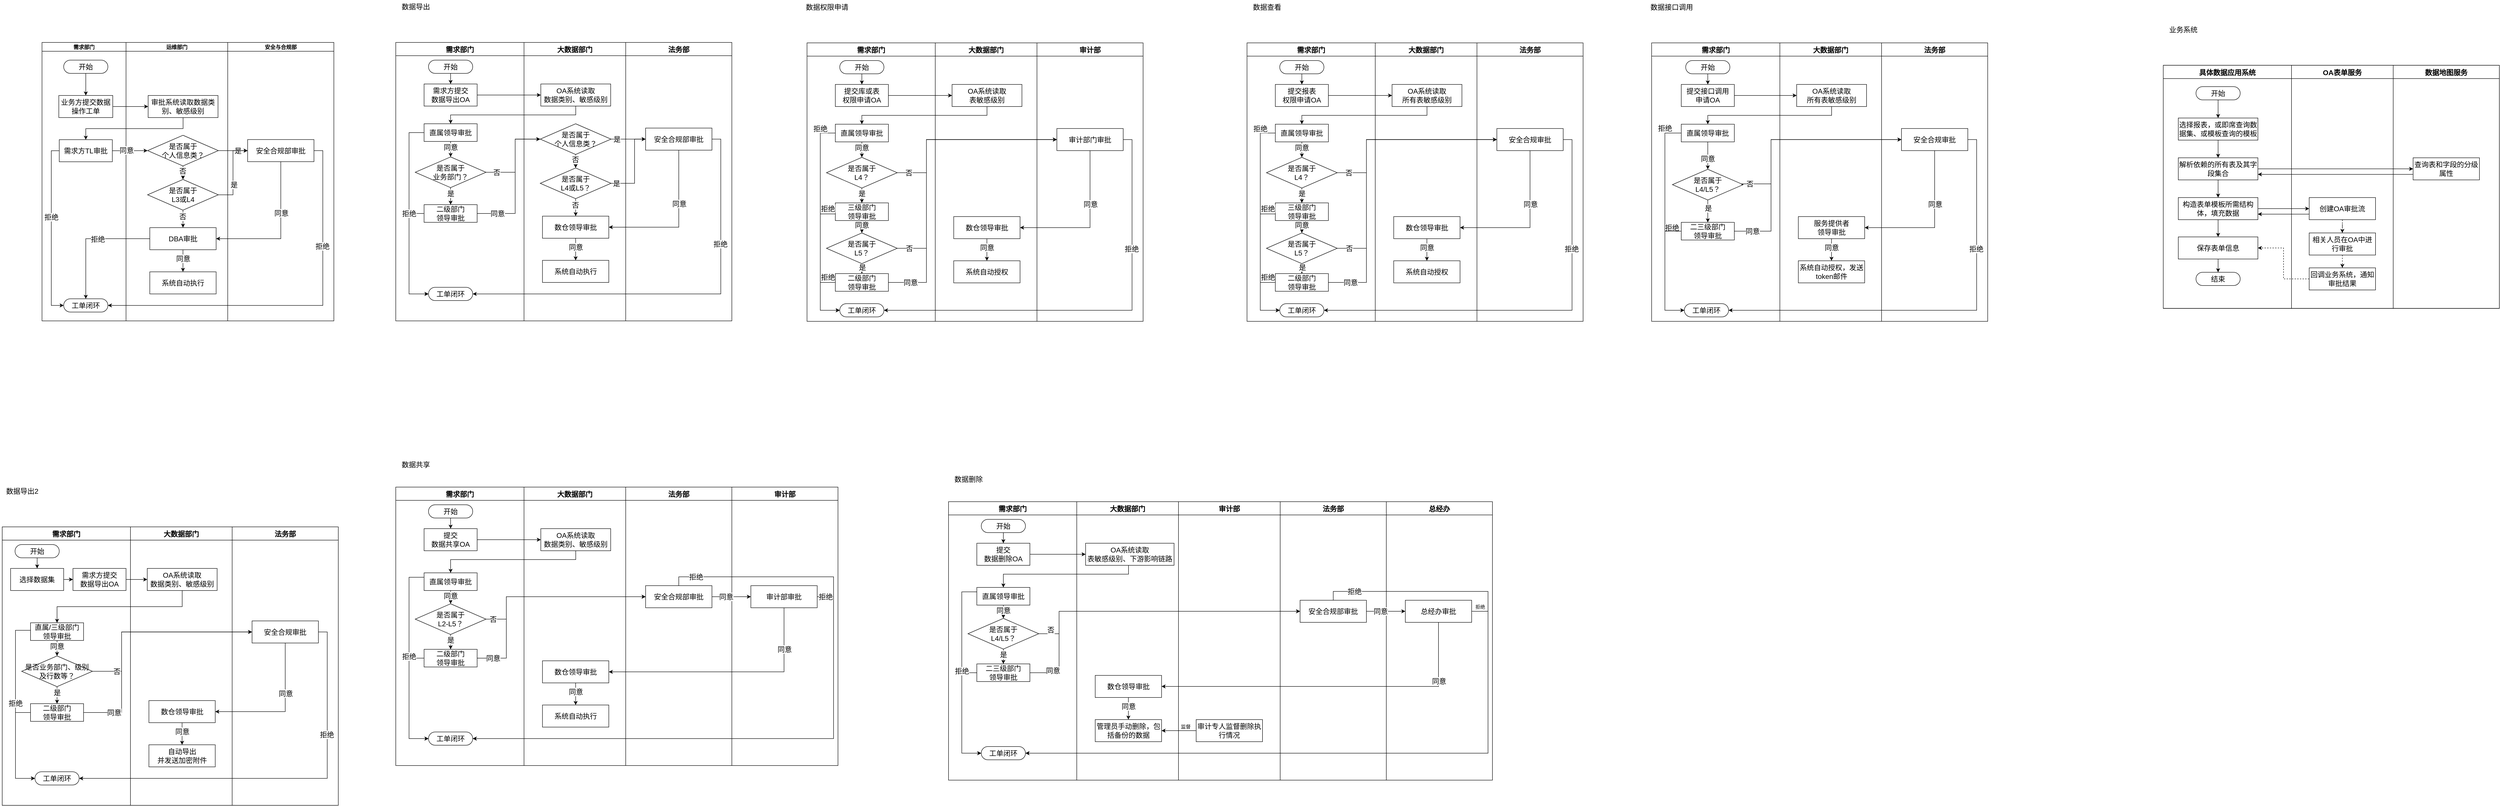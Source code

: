 <mxfile version="20.6.2" type="github">
  <diagram id="TG1AjXcc40jafs7zMtt8" name="第 1 页">
    <mxGraphModel dx="1673" dy="934" grid="1" gridSize="10" guides="1" tooltips="1" connect="1" arrows="1" fold="1" page="1" pageScale="1" pageWidth="827" pageHeight="1169" math="0" shadow="0">
      <root>
        <mxCell id="0" />
        <mxCell id="1" parent="0" />
        <mxCell id="PIT-gqg-Esm7uXlDMLW4-11" value="" style="swimlane;childLayout=stackLayout;resizeParent=1;resizeParentMax=0;startSize=0;horizontal=0;horizontalStack=1;" parent="1" vertex="1">
          <mxGeometry x="180" y="680" width="660" height="630" as="geometry" />
        </mxCell>
        <mxCell id="PIT-gqg-Esm7uXlDMLW4-12" value="需求部门" style="swimlane;startSize=20;" parent="PIT-gqg-Esm7uXlDMLW4-11" vertex="1">
          <mxGeometry width="190" height="630" as="geometry" />
        </mxCell>
        <mxCell id="PIT-gqg-Esm7uXlDMLW4-17" value="&lt;font style=&quot;font-size: 16px;&quot;&gt;业务方提交数据操作工单&lt;/font&gt;" style="rounded=0;whiteSpace=wrap;html=1;" parent="PIT-gqg-Esm7uXlDMLW4-12" vertex="1">
          <mxGeometry x="38" y="120" width="122" height="50" as="geometry" />
        </mxCell>
        <mxCell id="PIT-gqg-Esm7uXlDMLW4-28" style="edgeStyle=orthogonalEdgeStyle;rounded=0;orthogonalLoop=1;jettySize=auto;html=1;exitX=0.5;exitY=1;exitDx=0;exitDy=0;fontSize=16;" parent="PIT-gqg-Esm7uXlDMLW4-12" source="PIT-gqg-Esm7uXlDMLW4-19" target="PIT-gqg-Esm7uXlDMLW4-17" edge="1">
          <mxGeometry relative="1" as="geometry" />
        </mxCell>
        <mxCell id="PIT-gqg-Esm7uXlDMLW4-19" value="开始" style="rounded=1;whiteSpace=wrap;html=1;fontSize=16;arcSize=50;" parent="PIT-gqg-Esm7uXlDMLW4-12" vertex="1">
          <mxGeometry x="49" y="40" width="100" height="30" as="geometry" />
        </mxCell>
        <mxCell id="PIT-gqg-Esm7uXlDMLW4-31" style="edgeStyle=orthogonalEdgeStyle;rounded=0;orthogonalLoop=1;jettySize=auto;html=1;exitX=0;exitY=0.5;exitDx=0;exitDy=0;entryX=0;entryY=0.5;entryDx=0;entryDy=0;fontSize=16;" parent="PIT-gqg-Esm7uXlDMLW4-12" source="PIT-gqg-Esm7uXlDMLW4-21" target="PIT-gqg-Esm7uXlDMLW4-26" edge="1">
          <mxGeometry relative="1" as="geometry">
            <Array as="points">
              <mxPoint x="21" y="245" />
              <mxPoint x="21" y="595" />
            </Array>
          </mxGeometry>
        </mxCell>
        <mxCell id="PIT-gqg-Esm7uXlDMLW4-32" value="拒绝" style="edgeLabel;html=1;align=center;verticalAlign=middle;resizable=0;points=[];fontSize=16;" parent="PIT-gqg-Esm7uXlDMLW4-31" vertex="1" connectable="0">
          <mxGeometry x="-0.153" relative="1" as="geometry">
            <mxPoint as="offset" />
          </mxGeometry>
        </mxCell>
        <mxCell id="PIT-gqg-Esm7uXlDMLW4-21" value="&lt;font style=&quot;font-size: 16px;&quot;&gt;需求方TL审批&lt;/font&gt;" style="rounded=0;whiteSpace=wrap;html=1;" parent="PIT-gqg-Esm7uXlDMLW4-12" vertex="1">
          <mxGeometry x="39" y="220" width="120" height="50" as="geometry" />
        </mxCell>
        <mxCell id="PIT-gqg-Esm7uXlDMLW4-26" value="工单闭环" style="rounded=1;whiteSpace=wrap;html=1;fontSize=16;arcSize=50;" parent="PIT-gqg-Esm7uXlDMLW4-12" vertex="1">
          <mxGeometry x="49" y="580" width="100" height="30" as="geometry" />
        </mxCell>
        <mxCell id="PIT-gqg-Esm7uXlDMLW4-13" value="运维部门" style="swimlane;startSize=20;" parent="PIT-gqg-Esm7uXlDMLW4-11" vertex="1">
          <mxGeometry x="190" width="230" height="630" as="geometry" />
        </mxCell>
        <mxCell id="PIT-gqg-Esm7uXlDMLW4-20" value="&lt;font style=&quot;font-size: 16px;&quot;&gt;审批系统读取数据类别、敏感级别&lt;/font&gt;" style="rounded=0;whiteSpace=wrap;html=1;" parent="PIT-gqg-Esm7uXlDMLW4-13" vertex="1">
          <mxGeometry x="50" y="120" width="158" height="50" as="geometry" />
        </mxCell>
        <object label="" id="PIT-gqg-Esm7uXlDMLW4-39">
          <mxCell style="edgeStyle=orthogonalEdgeStyle;rounded=0;orthogonalLoop=1;jettySize=auto;html=1;exitX=0.5;exitY=1;exitDx=0;exitDy=0;entryX=0.5;entryY=0;entryDx=0;entryDy=0;fontSize=16;" parent="PIT-gqg-Esm7uXlDMLW4-13" source="PIT-gqg-Esm7uXlDMLW4-22" target="PIT-gqg-Esm7uXlDMLW4-24" edge="1">
            <mxGeometry relative="1" as="geometry" />
          </mxCell>
        </object>
        <mxCell id="PIT-gqg-Esm7uXlDMLW4-40" value="否" style="edgeLabel;html=1;align=center;verticalAlign=middle;resizable=0;points=[];fontSize=16;" parent="PIT-gqg-Esm7uXlDMLW4-39" vertex="1" connectable="0">
          <mxGeometry x="-0.264" y="-1" relative="1" as="geometry">
            <mxPoint as="offset" />
          </mxGeometry>
        </mxCell>
        <mxCell id="PIT-gqg-Esm7uXlDMLW4-22" value="是否属于&lt;br&gt;个人信息类？" style="rhombus;whiteSpace=wrap;html=1;rounded=0;fontSize=16;" parent="PIT-gqg-Esm7uXlDMLW4-13" vertex="1">
          <mxGeometry x="48.75" y="210" width="160" height="69.5" as="geometry" />
        </mxCell>
        <mxCell id="PIT-gqg-Esm7uXlDMLW4-44" style="edgeStyle=orthogonalEdgeStyle;rounded=0;orthogonalLoop=1;jettySize=auto;html=1;exitX=0.5;exitY=1;exitDx=0;exitDy=0;fontSize=16;" parent="PIT-gqg-Esm7uXlDMLW4-13" source="PIT-gqg-Esm7uXlDMLW4-24" target="PIT-gqg-Esm7uXlDMLW4-25" edge="1">
          <mxGeometry relative="1" as="geometry" />
        </mxCell>
        <mxCell id="PIT-gqg-Esm7uXlDMLW4-45" value="否" style="edgeLabel;html=1;align=center;verticalAlign=middle;resizable=0;points=[];fontSize=16;" parent="PIT-gqg-Esm7uXlDMLW4-44" vertex="1" connectable="0">
          <mxGeometry x="-0.287" y="-1" relative="1" as="geometry">
            <mxPoint as="offset" />
          </mxGeometry>
        </mxCell>
        <mxCell id="PIT-gqg-Esm7uXlDMLW4-24" value="是否属于&lt;br&gt;L3或L4" style="rhombus;whiteSpace=wrap;html=1;rounded=0;fontSize=16;" parent="PIT-gqg-Esm7uXlDMLW4-13" vertex="1">
          <mxGeometry x="48.75" y="310" width="160" height="69.5" as="geometry" />
        </mxCell>
        <mxCell id="PIT-gqg-Esm7uXlDMLW4-46" style="edgeStyle=orthogonalEdgeStyle;rounded=0;orthogonalLoop=1;jettySize=auto;html=1;exitX=0.5;exitY=1;exitDx=0;exitDy=0;entryX=0.5;entryY=0;entryDx=0;entryDy=0;fontSize=16;" parent="PIT-gqg-Esm7uXlDMLW4-13" source="PIT-gqg-Esm7uXlDMLW4-25" target="PIT-gqg-Esm7uXlDMLW4-27" edge="1">
          <mxGeometry relative="1" as="geometry" />
        </mxCell>
        <mxCell id="PIT-gqg-Esm7uXlDMLW4-47" value="同意" style="edgeLabel;html=1;align=center;verticalAlign=middle;resizable=0;points=[];fontSize=16;" parent="PIT-gqg-Esm7uXlDMLW4-46" vertex="1" connectable="0">
          <mxGeometry x="-0.206" relative="1" as="geometry">
            <mxPoint as="offset" />
          </mxGeometry>
        </mxCell>
        <mxCell id="PIT-gqg-Esm7uXlDMLW4-25" value="&lt;span style=&quot;font-size: 16px;&quot;&gt;DBA审批&lt;/span&gt;" style="rounded=0;whiteSpace=wrap;html=1;" parent="PIT-gqg-Esm7uXlDMLW4-13" vertex="1">
          <mxGeometry x="53.75" y="419" width="150" height="50" as="geometry" />
        </mxCell>
        <mxCell id="PIT-gqg-Esm7uXlDMLW4-27" value="&lt;span style=&quot;font-size: 16px;&quot;&gt;系统自动执行&lt;/span&gt;" style="rounded=0;whiteSpace=wrap;html=1;" parent="PIT-gqg-Esm7uXlDMLW4-13" vertex="1">
          <mxGeometry x="53.75" y="519" width="150" height="50" as="geometry" />
        </mxCell>
        <mxCell id="PIT-gqg-Esm7uXlDMLW4-14" value="安全与合规部" style="swimlane;startSize=20;" parent="PIT-gqg-Esm7uXlDMLW4-11" vertex="1">
          <mxGeometry x="420" width="240" height="630" as="geometry" />
        </mxCell>
        <mxCell id="PIT-gqg-Esm7uXlDMLW4-23" value="&lt;span style=&quot;font-size: 16px;&quot;&gt;安全合规部审批&lt;/span&gt;" style="rounded=0;whiteSpace=wrap;html=1;" parent="PIT-gqg-Esm7uXlDMLW4-14" vertex="1">
          <mxGeometry x="45" y="219.75" width="150" height="50" as="geometry" />
        </mxCell>
        <mxCell id="PIT-gqg-Esm7uXlDMLW4-29" style="edgeStyle=orthogonalEdgeStyle;rounded=0;orthogonalLoop=1;jettySize=auto;html=1;exitX=1;exitY=0.5;exitDx=0;exitDy=0;entryX=0;entryY=0.5;entryDx=0;entryDy=0;fontSize=16;" parent="PIT-gqg-Esm7uXlDMLW4-11" source="PIT-gqg-Esm7uXlDMLW4-17" target="PIT-gqg-Esm7uXlDMLW4-20" edge="1">
          <mxGeometry relative="1" as="geometry" />
        </mxCell>
        <mxCell id="PIT-gqg-Esm7uXlDMLW4-30" style="edgeStyle=orthogonalEdgeStyle;rounded=0;orthogonalLoop=1;jettySize=auto;html=1;exitX=0.5;exitY=1;exitDx=0;exitDy=0;entryX=0.5;entryY=0;entryDx=0;entryDy=0;fontSize=16;" parent="PIT-gqg-Esm7uXlDMLW4-11" source="PIT-gqg-Esm7uXlDMLW4-20" target="PIT-gqg-Esm7uXlDMLW4-21" edge="1">
          <mxGeometry relative="1" as="geometry" />
        </mxCell>
        <mxCell id="PIT-gqg-Esm7uXlDMLW4-33" style="edgeStyle=orthogonalEdgeStyle;rounded=0;orthogonalLoop=1;jettySize=auto;html=1;exitX=1;exitY=0.5;exitDx=0;exitDy=0;entryX=0;entryY=0.5;entryDx=0;entryDy=0;fontSize=16;" parent="PIT-gqg-Esm7uXlDMLW4-11" source="PIT-gqg-Esm7uXlDMLW4-21" target="PIT-gqg-Esm7uXlDMLW4-22" edge="1">
          <mxGeometry relative="1" as="geometry" />
        </mxCell>
        <mxCell id="PIT-gqg-Esm7uXlDMLW4-34" value="同意" style="edgeLabel;html=1;align=center;verticalAlign=middle;resizable=0;points=[];fontSize=16;" parent="PIT-gqg-Esm7uXlDMLW4-33" vertex="1" connectable="0">
          <mxGeometry x="-0.215" y="1" relative="1" as="geometry">
            <mxPoint as="offset" />
          </mxGeometry>
        </mxCell>
        <mxCell id="PIT-gqg-Esm7uXlDMLW4-35" style="edgeStyle=orthogonalEdgeStyle;rounded=0;orthogonalLoop=1;jettySize=auto;html=1;exitX=1;exitY=0.5;exitDx=0;exitDy=0;entryX=0;entryY=0.5;entryDx=0;entryDy=0;fontSize=16;" parent="PIT-gqg-Esm7uXlDMLW4-11" source="PIT-gqg-Esm7uXlDMLW4-22" target="PIT-gqg-Esm7uXlDMLW4-23" edge="1">
          <mxGeometry relative="1" as="geometry" />
        </mxCell>
        <mxCell id="PIT-gqg-Esm7uXlDMLW4-36" value="是" style="edgeLabel;html=1;align=center;verticalAlign=middle;resizable=0;points=[];fontSize=16;" parent="PIT-gqg-Esm7uXlDMLW4-35" vertex="1" connectable="0">
          <mxGeometry x="0.309" relative="1" as="geometry">
            <mxPoint as="offset" />
          </mxGeometry>
        </mxCell>
        <mxCell id="PIT-gqg-Esm7uXlDMLW4-37" style="edgeStyle=orthogonalEdgeStyle;rounded=0;orthogonalLoop=1;jettySize=auto;html=1;exitX=1;exitY=0.5;exitDx=0;exitDy=0;entryX=1;entryY=0.5;entryDx=0;entryDy=0;fontSize=16;" parent="PIT-gqg-Esm7uXlDMLW4-11" source="PIT-gqg-Esm7uXlDMLW4-23" target="PIT-gqg-Esm7uXlDMLW4-26" edge="1">
          <mxGeometry relative="1" as="geometry" />
        </mxCell>
        <mxCell id="PIT-gqg-Esm7uXlDMLW4-38" value="拒绝" style="edgeLabel;html=1;align=center;verticalAlign=middle;resizable=0;points=[];fontSize=16;" parent="PIT-gqg-Esm7uXlDMLW4-37" vertex="1" connectable="0">
          <mxGeometry x="-0.449" y="-1" relative="1" as="geometry">
            <mxPoint as="offset" />
          </mxGeometry>
        </mxCell>
        <mxCell id="PIT-gqg-Esm7uXlDMLW4-41" style="edgeStyle=orthogonalEdgeStyle;rounded=0;orthogonalLoop=1;jettySize=auto;html=1;exitX=1;exitY=0.5;exitDx=0;exitDy=0;entryX=0;entryY=0.5;entryDx=0;entryDy=0;fontSize=16;" parent="PIT-gqg-Esm7uXlDMLW4-11" source="PIT-gqg-Esm7uXlDMLW4-24" target="PIT-gqg-Esm7uXlDMLW4-23" edge="1">
          <mxGeometry relative="1" as="geometry" />
        </mxCell>
        <mxCell id="PIT-gqg-Esm7uXlDMLW4-42" value="是" style="edgeLabel;html=1;align=center;verticalAlign=middle;resizable=0;points=[];fontSize=16;" parent="PIT-gqg-Esm7uXlDMLW4-41" vertex="1" connectable="0">
          <mxGeometry x="-0.328" y="-2" relative="1" as="geometry">
            <mxPoint as="offset" />
          </mxGeometry>
        </mxCell>
        <mxCell id="PIT-gqg-Esm7uXlDMLW4-48" style="edgeStyle=orthogonalEdgeStyle;rounded=0;orthogonalLoop=1;jettySize=auto;html=1;exitX=0.5;exitY=1;exitDx=0;exitDy=0;entryX=1;entryY=0.5;entryDx=0;entryDy=0;fontSize=16;" parent="PIT-gqg-Esm7uXlDMLW4-11" source="PIT-gqg-Esm7uXlDMLW4-23" target="PIT-gqg-Esm7uXlDMLW4-25" edge="1">
          <mxGeometry relative="1" as="geometry" />
        </mxCell>
        <mxCell id="PIT-gqg-Esm7uXlDMLW4-49" value="同意" style="edgeLabel;html=1;align=center;verticalAlign=middle;resizable=0;points=[];fontSize=16;" parent="PIT-gqg-Esm7uXlDMLW4-48" vertex="1" connectable="0">
          <mxGeometry x="-0.275" y="1" relative="1" as="geometry">
            <mxPoint as="offset" />
          </mxGeometry>
        </mxCell>
        <mxCell id="PIT-gqg-Esm7uXlDMLW4-50" style="edgeStyle=orthogonalEdgeStyle;rounded=0;orthogonalLoop=1;jettySize=auto;html=1;exitX=0;exitY=0.5;exitDx=0;exitDy=0;entryX=0.5;entryY=0;entryDx=0;entryDy=0;fontSize=16;" parent="PIT-gqg-Esm7uXlDMLW4-11" source="PIT-gqg-Esm7uXlDMLW4-25" target="PIT-gqg-Esm7uXlDMLW4-26" edge="1">
          <mxGeometry relative="1" as="geometry" />
        </mxCell>
        <mxCell id="PIT-gqg-Esm7uXlDMLW4-51" value="拒绝" style="edgeLabel;html=1;align=center;verticalAlign=middle;resizable=0;points=[];fontSize=16;" parent="PIT-gqg-Esm7uXlDMLW4-50" vertex="1" connectable="0">
          <mxGeometry x="-0.161" y="1" relative="1" as="geometry">
            <mxPoint as="offset" />
          </mxGeometry>
        </mxCell>
        <mxCell id="PIT-gqg-Esm7uXlDMLW4-63" value="" style="swimlane;childLayout=stackLayout;resizeParent=1;resizeParentMax=0;startSize=0;horizontal=0;horizontalStack=1;" parent="1" vertex="1">
          <mxGeometry x="980" y="680" width="760" height="630" as="geometry" />
        </mxCell>
        <mxCell id="PIT-gqg-Esm7uXlDMLW4-64" value="需求部门" style="swimlane;startSize=30;fontSize=16;" parent="PIT-gqg-Esm7uXlDMLW4-63" vertex="1">
          <mxGeometry width="290" height="630" as="geometry" />
        </mxCell>
        <mxCell id="PIT-gqg-Esm7uXlDMLW4-65" value="&lt;font style=&quot;font-size: 16px;&quot;&gt;需求方提交&lt;br&gt;数据导出OA&lt;/font&gt;" style="rounded=0;whiteSpace=wrap;html=1;" parent="PIT-gqg-Esm7uXlDMLW4-64" vertex="1">
          <mxGeometry x="64" y="94" width="120" height="50" as="geometry" />
        </mxCell>
        <mxCell id="PIT-gqg-Esm7uXlDMLW4-66" style="edgeStyle=orthogonalEdgeStyle;rounded=0;orthogonalLoop=1;jettySize=auto;html=1;exitX=0.5;exitY=1;exitDx=0;exitDy=0;fontSize=16;" parent="PIT-gqg-Esm7uXlDMLW4-64" source="PIT-gqg-Esm7uXlDMLW4-67" target="PIT-gqg-Esm7uXlDMLW4-65" edge="1">
          <mxGeometry relative="1" as="geometry" />
        </mxCell>
        <mxCell id="PIT-gqg-Esm7uXlDMLW4-67" value="开始" style="rounded=1;whiteSpace=wrap;html=1;fontSize=16;arcSize=50;" parent="PIT-gqg-Esm7uXlDMLW4-64" vertex="1">
          <mxGeometry x="74" y="40" width="100" height="30" as="geometry" />
        </mxCell>
        <mxCell id="PIT-gqg-Esm7uXlDMLW4-71" value="工单闭环" style="rounded=1;whiteSpace=wrap;html=1;fontSize=16;arcSize=50;" parent="PIT-gqg-Esm7uXlDMLW4-64" vertex="1">
          <mxGeometry x="74" y="554" width="100" height="30" as="geometry" />
        </mxCell>
        <mxCell id="PIT-gqg-Esm7uXlDMLW4-103" style="edgeStyle=orthogonalEdgeStyle;rounded=0;orthogonalLoop=1;jettySize=auto;html=1;exitX=0.5;exitY=1;exitDx=0;exitDy=0;entryX=0.5;entryY=0;entryDx=0;entryDy=0;fontSize=16;" parent="PIT-gqg-Esm7uXlDMLW4-64" source="PIT-gqg-Esm7uXlDMLW4-100" target="PIT-gqg-Esm7uXlDMLW4-101" edge="1">
          <mxGeometry relative="1" as="geometry">
            <mxPoint x="124" y="386" as="targetPoint" />
          </mxGeometry>
        </mxCell>
        <mxCell id="PIT-gqg-Esm7uXlDMLW4-104" value="是" style="edgeLabel;html=1;align=center;verticalAlign=middle;resizable=0;points=[];fontSize=16;" parent="PIT-gqg-Esm7uXlDMLW4-103" vertex="1" connectable="0">
          <mxGeometry x="-0.293" relative="1" as="geometry">
            <mxPoint as="offset" />
          </mxGeometry>
        </mxCell>
        <mxCell id="PIT-gqg-Esm7uXlDMLW4-100" value="是否属于&lt;br&gt;业务部门？" style="rhombus;whiteSpace=wrap;html=1;rounded=0;fontSize=16;" parent="PIT-gqg-Esm7uXlDMLW4-64" vertex="1">
          <mxGeometry x="44" y="259" width="160" height="69.5" as="geometry" />
        </mxCell>
        <mxCell id="PIT-gqg-Esm7uXlDMLW4-128" style="edgeStyle=orthogonalEdgeStyle;rounded=0;orthogonalLoop=1;jettySize=auto;html=1;exitX=0;exitY=0.5;exitDx=0;exitDy=0;entryX=0;entryY=0.5;entryDx=0;entryDy=0;fontSize=16;" parent="PIT-gqg-Esm7uXlDMLW4-64" source="PIT-gqg-Esm7uXlDMLW4-101" target="PIT-gqg-Esm7uXlDMLW4-71" edge="1">
          <mxGeometry relative="1" as="geometry">
            <Array as="points">
              <mxPoint x="30" y="387" />
              <mxPoint x="30" y="569" />
            </Array>
          </mxGeometry>
        </mxCell>
        <mxCell id="PIT-gqg-Esm7uXlDMLW4-101" value="&lt;font style=&quot;font-size: 16px;&quot;&gt;二级部门&lt;br&gt;领导审批&lt;/font&gt;" style="rounded=0;whiteSpace=wrap;html=1;" parent="PIT-gqg-Esm7uXlDMLW4-64" vertex="1">
          <mxGeometry x="64" y="367" width="120" height="40" as="geometry" />
        </mxCell>
        <mxCell id="PIT-gqg-Esm7uXlDMLW4-124" style="edgeStyle=orthogonalEdgeStyle;rounded=0;orthogonalLoop=1;jettySize=auto;html=1;exitX=0.5;exitY=1;exitDx=0;exitDy=0;entryX=0.5;entryY=0;entryDx=0;entryDy=0;fontSize=16;" parent="PIT-gqg-Esm7uXlDMLW4-64" source="PIT-gqg-Esm7uXlDMLW4-106" target="PIT-gqg-Esm7uXlDMLW4-100" edge="1">
          <mxGeometry relative="1" as="geometry" />
        </mxCell>
        <mxCell id="PIT-gqg-Esm7uXlDMLW4-127" value="同意" style="edgeLabel;html=1;align=center;verticalAlign=middle;resizable=0;points=[];fontSize=16;" parent="PIT-gqg-Esm7uXlDMLW4-124" vertex="1" connectable="0">
          <mxGeometry x="-0.275" relative="1" as="geometry">
            <mxPoint as="offset" />
          </mxGeometry>
        </mxCell>
        <mxCell id="PIT-gqg-Esm7uXlDMLW4-125" style="edgeStyle=orthogonalEdgeStyle;rounded=0;orthogonalLoop=1;jettySize=auto;html=1;exitX=0;exitY=0.5;exitDx=0;exitDy=0;entryX=0;entryY=0.5;entryDx=0;entryDy=0;fontSize=16;" parent="PIT-gqg-Esm7uXlDMLW4-64" source="PIT-gqg-Esm7uXlDMLW4-106" target="PIT-gqg-Esm7uXlDMLW4-71" edge="1">
          <mxGeometry relative="1" as="geometry">
            <Array as="points">
              <mxPoint x="30" y="204" />
              <mxPoint x="30" y="569" />
            </Array>
          </mxGeometry>
        </mxCell>
        <mxCell id="PIT-gqg-Esm7uXlDMLW4-126" value="拒绝" style="edgeLabel;html=1;align=center;verticalAlign=middle;resizable=0;points=[];fontSize=16;" parent="PIT-gqg-Esm7uXlDMLW4-125" vertex="1" connectable="0">
          <mxGeometry x="0.16" relative="1" as="geometry">
            <mxPoint y="-40" as="offset" />
          </mxGeometry>
        </mxCell>
        <mxCell id="PIT-gqg-Esm7uXlDMLW4-106" value="&lt;font style=&quot;font-size: 16px;&quot;&gt;直属领导审批&lt;/font&gt;" style="rounded=0;whiteSpace=wrap;html=1;" parent="PIT-gqg-Esm7uXlDMLW4-64" vertex="1">
          <mxGeometry x="64" y="184" width="120" height="40" as="geometry" />
        </mxCell>
        <mxCell id="PIT-gqg-Esm7uXlDMLW4-72" value="大数据部门" style="swimlane;startSize=30;fontSize=16;" parent="PIT-gqg-Esm7uXlDMLW4-63" vertex="1">
          <mxGeometry x="290" width="230" height="630" as="geometry" />
        </mxCell>
        <mxCell id="PIT-gqg-Esm7uXlDMLW4-73" value="&lt;font style=&quot;font-size: 16px;&quot;&gt;OA系统读取&lt;br&gt;数据类别、敏感级别&lt;/font&gt;" style="rounded=0;whiteSpace=wrap;html=1;" parent="PIT-gqg-Esm7uXlDMLW4-72" vertex="1">
          <mxGeometry x="38" y="94" width="158" height="50" as="geometry" />
        </mxCell>
        <object label="" id="PIT-gqg-Esm7uXlDMLW4-74">
          <mxCell style="edgeStyle=orthogonalEdgeStyle;rounded=0;orthogonalLoop=1;jettySize=auto;html=1;exitX=0.5;exitY=1;exitDx=0;exitDy=0;entryX=0.5;entryY=0;entryDx=0;entryDy=0;fontSize=16;" parent="PIT-gqg-Esm7uXlDMLW4-72" source="PIT-gqg-Esm7uXlDMLW4-76" target="PIT-gqg-Esm7uXlDMLW4-79" edge="1">
            <mxGeometry relative="1" as="geometry" />
          </mxCell>
        </object>
        <mxCell id="PIT-gqg-Esm7uXlDMLW4-75" value="否" style="edgeLabel;html=1;align=center;verticalAlign=middle;resizable=0;points=[];fontSize=16;" parent="PIT-gqg-Esm7uXlDMLW4-74" vertex="1" connectable="0">
          <mxGeometry x="-0.264" y="-1" relative="1" as="geometry">
            <mxPoint as="offset" />
          </mxGeometry>
        </mxCell>
        <mxCell id="PIT-gqg-Esm7uXlDMLW4-76" value="是否属于&lt;br&gt;个人信息类？" style="rhombus;whiteSpace=wrap;html=1;rounded=0;fontSize=16;" parent="PIT-gqg-Esm7uXlDMLW4-72" vertex="1">
          <mxGeometry x="36.75" y="184" width="160" height="69.5" as="geometry" />
        </mxCell>
        <mxCell id="PIT-gqg-Esm7uXlDMLW4-77" style="edgeStyle=orthogonalEdgeStyle;rounded=0;orthogonalLoop=1;jettySize=auto;html=1;exitX=0.5;exitY=1;exitDx=0;exitDy=0;fontSize=16;" parent="PIT-gqg-Esm7uXlDMLW4-72" source="PIT-gqg-Esm7uXlDMLW4-79" target="PIT-gqg-Esm7uXlDMLW4-82" edge="1">
          <mxGeometry relative="1" as="geometry" />
        </mxCell>
        <mxCell id="PIT-gqg-Esm7uXlDMLW4-78" value="否" style="edgeLabel;html=1;align=center;verticalAlign=middle;resizable=0;points=[];fontSize=16;" parent="PIT-gqg-Esm7uXlDMLW4-77" vertex="1" connectable="0">
          <mxGeometry x="-0.287" y="-1" relative="1" as="geometry">
            <mxPoint as="offset" />
          </mxGeometry>
        </mxCell>
        <mxCell id="PIT-gqg-Esm7uXlDMLW4-79" value="是否属于&lt;br&gt;L4或L5？" style="rhombus;whiteSpace=wrap;html=1;rounded=0;fontSize=16;" parent="PIT-gqg-Esm7uXlDMLW4-72" vertex="1">
          <mxGeometry x="36.75" y="284" width="160" height="69.5" as="geometry" />
        </mxCell>
        <mxCell id="PIT-gqg-Esm7uXlDMLW4-80" style="edgeStyle=orthogonalEdgeStyle;rounded=0;orthogonalLoop=1;jettySize=auto;html=1;exitX=0.5;exitY=1;exitDx=0;exitDy=0;entryX=0.5;entryY=0;entryDx=0;entryDy=0;fontSize=16;" parent="PIT-gqg-Esm7uXlDMLW4-72" source="PIT-gqg-Esm7uXlDMLW4-82" target="PIT-gqg-Esm7uXlDMLW4-83" edge="1">
          <mxGeometry relative="1" as="geometry" />
        </mxCell>
        <mxCell id="PIT-gqg-Esm7uXlDMLW4-81" value="同意" style="edgeLabel;html=1;align=center;verticalAlign=middle;resizable=0;points=[];fontSize=16;" parent="PIT-gqg-Esm7uXlDMLW4-80" vertex="1" connectable="0">
          <mxGeometry x="-0.206" relative="1" as="geometry">
            <mxPoint as="offset" />
          </mxGeometry>
        </mxCell>
        <mxCell id="PIT-gqg-Esm7uXlDMLW4-82" value="&lt;span style=&quot;font-size: 16px;&quot;&gt;数仓领导审批&lt;/span&gt;" style="rounded=0;whiteSpace=wrap;html=1;" parent="PIT-gqg-Esm7uXlDMLW4-72" vertex="1">
          <mxGeometry x="41.75" y="393" width="150" height="50" as="geometry" />
        </mxCell>
        <mxCell id="PIT-gqg-Esm7uXlDMLW4-83" value="&lt;span style=&quot;font-size: 16px;&quot;&gt;系统自动执行&lt;/span&gt;" style="rounded=0;whiteSpace=wrap;html=1;" parent="PIT-gqg-Esm7uXlDMLW4-72" vertex="1">
          <mxGeometry x="41.75" y="493" width="150" height="50" as="geometry" />
        </mxCell>
        <mxCell id="PIT-gqg-Esm7uXlDMLW4-84" value="法务部" style="swimlane;startSize=30;fontSize=16;" parent="PIT-gqg-Esm7uXlDMLW4-63" vertex="1">
          <mxGeometry x="520" width="240" height="630" as="geometry" />
        </mxCell>
        <mxCell id="PIT-gqg-Esm7uXlDMLW4-85" value="&lt;span style=&quot;font-size: 16px;&quot;&gt;安全合规部审批&lt;/span&gt;" style="rounded=0;whiteSpace=wrap;html=1;" parent="PIT-gqg-Esm7uXlDMLW4-84" vertex="1">
          <mxGeometry x="45" y="193.75" width="150" height="50" as="geometry" />
        </mxCell>
        <mxCell id="PIT-gqg-Esm7uXlDMLW4-86" style="edgeStyle=orthogonalEdgeStyle;rounded=0;orthogonalLoop=1;jettySize=auto;html=1;exitX=1;exitY=0.5;exitDx=0;exitDy=0;entryX=0;entryY=0.5;entryDx=0;entryDy=0;fontSize=16;" parent="PIT-gqg-Esm7uXlDMLW4-63" source="PIT-gqg-Esm7uXlDMLW4-65" target="PIT-gqg-Esm7uXlDMLW4-73" edge="1">
          <mxGeometry relative="1" as="geometry" />
        </mxCell>
        <mxCell id="PIT-gqg-Esm7uXlDMLW4-90" style="edgeStyle=orthogonalEdgeStyle;rounded=0;orthogonalLoop=1;jettySize=auto;html=1;exitX=1;exitY=0.5;exitDx=0;exitDy=0;entryX=0;entryY=0.5;entryDx=0;entryDy=0;fontSize=16;" parent="PIT-gqg-Esm7uXlDMLW4-63" source="PIT-gqg-Esm7uXlDMLW4-76" target="PIT-gqg-Esm7uXlDMLW4-85" edge="1">
          <mxGeometry relative="1" as="geometry" />
        </mxCell>
        <mxCell id="PIT-gqg-Esm7uXlDMLW4-91" value="是" style="edgeLabel;html=1;align=center;verticalAlign=middle;resizable=0;points=[];fontSize=16;" parent="PIT-gqg-Esm7uXlDMLW4-90" vertex="1" connectable="0">
          <mxGeometry x="0.309" relative="1" as="geometry">
            <mxPoint x="-38" as="offset" />
          </mxGeometry>
        </mxCell>
        <mxCell id="PIT-gqg-Esm7uXlDMLW4-92" style="edgeStyle=orthogonalEdgeStyle;rounded=0;orthogonalLoop=1;jettySize=auto;html=1;exitX=1;exitY=0.5;exitDx=0;exitDy=0;entryX=1;entryY=0.5;entryDx=0;entryDy=0;fontSize=16;" parent="PIT-gqg-Esm7uXlDMLW4-63" source="PIT-gqg-Esm7uXlDMLW4-85" target="PIT-gqg-Esm7uXlDMLW4-71" edge="1">
          <mxGeometry relative="1" as="geometry" />
        </mxCell>
        <mxCell id="PIT-gqg-Esm7uXlDMLW4-93" value="拒绝" style="edgeLabel;html=1;align=center;verticalAlign=middle;resizable=0;points=[];fontSize=16;" parent="PIT-gqg-Esm7uXlDMLW4-92" vertex="1" connectable="0">
          <mxGeometry x="-0.449" y="-1" relative="1" as="geometry">
            <mxPoint as="offset" />
          </mxGeometry>
        </mxCell>
        <mxCell id="PIT-gqg-Esm7uXlDMLW4-94" style="edgeStyle=orthogonalEdgeStyle;rounded=0;orthogonalLoop=1;jettySize=auto;html=1;exitX=1;exitY=0.5;exitDx=0;exitDy=0;entryX=0;entryY=0.5;entryDx=0;entryDy=0;fontSize=16;" parent="PIT-gqg-Esm7uXlDMLW4-63" source="PIT-gqg-Esm7uXlDMLW4-79" target="PIT-gqg-Esm7uXlDMLW4-85" edge="1">
          <mxGeometry relative="1" as="geometry">
            <Array as="points">
              <mxPoint x="540" y="319" />
              <mxPoint x="540" y="219" />
            </Array>
          </mxGeometry>
        </mxCell>
        <mxCell id="PIT-gqg-Esm7uXlDMLW4-134" value="是" style="edgeLabel;html=1;align=center;verticalAlign=middle;resizable=0;points=[];fontSize=16;" parent="PIT-gqg-Esm7uXlDMLW4-94" vertex="1" connectable="0">
          <mxGeometry x="-0.866" relative="1" as="geometry">
            <mxPoint as="offset" />
          </mxGeometry>
        </mxCell>
        <mxCell id="PIT-gqg-Esm7uXlDMLW4-96" style="edgeStyle=orthogonalEdgeStyle;rounded=0;orthogonalLoop=1;jettySize=auto;html=1;exitX=0.5;exitY=1;exitDx=0;exitDy=0;entryX=1;entryY=0.5;entryDx=0;entryDy=0;fontSize=16;" parent="PIT-gqg-Esm7uXlDMLW4-63" source="PIT-gqg-Esm7uXlDMLW4-85" target="PIT-gqg-Esm7uXlDMLW4-82" edge="1">
          <mxGeometry relative="1" as="geometry" />
        </mxCell>
        <mxCell id="PIT-gqg-Esm7uXlDMLW4-97" value="同意" style="edgeLabel;html=1;align=center;verticalAlign=middle;resizable=0;points=[];fontSize=16;" parent="PIT-gqg-Esm7uXlDMLW4-96" vertex="1" connectable="0">
          <mxGeometry x="-0.275" y="1" relative="1" as="geometry">
            <mxPoint as="offset" />
          </mxGeometry>
        </mxCell>
        <mxCell id="PIT-gqg-Esm7uXlDMLW4-123" style="edgeStyle=orthogonalEdgeStyle;rounded=0;orthogonalLoop=1;jettySize=auto;html=1;exitX=0.5;exitY=1;exitDx=0;exitDy=0;entryX=0.5;entryY=0;entryDx=0;entryDy=0;fontSize=16;" parent="PIT-gqg-Esm7uXlDMLW4-63" source="PIT-gqg-Esm7uXlDMLW4-73" target="PIT-gqg-Esm7uXlDMLW4-106" edge="1">
          <mxGeometry relative="1" as="geometry" />
        </mxCell>
        <mxCell id="PIT-gqg-Esm7uXlDMLW4-129" style="edgeStyle=orthogonalEdgeStyle;rounded=0;orthogonalLoop=1;jettySize=auto;html=1;exitX=1;exitY=0.5;exitDx=0;exitDy=0;entryX=0;entryY=0.5;entryDx=0;entryDy=0;fontSize=16;" parent="PIT-gqg-Esm7uXlDMLW4-63" source="PIT-gqg-Esm7uXlDMLW4-100" target="PIT-gqg-Esm7uXlDMLW4-76" edge="1">
          <mxGeometry relative="1" as="geometry">
            <Array as="points">
              <mxPoint x="270" y="294" />
              <mxPoint x="270" y="219" />
            </Array>
          </mxGeometry>
        </mxCell>
        <mxCell id="PIT-gqg-Esm7uXlDMLW4-131" value="否" style="edgeLabel;html=1;align=center;verticalAlign=middle;resizable=0;points=[];fontSize=16;" parent="PIT-gqg-Esm7uXlDMLW4-129" vertex="1" connectable="0">
          <mxGeometry x="-0.758" relative="1" as="geometry">
            <mxPoint as="offset" />
          </mxGeometry>
        </mxCell>
        <mxCell id="PIT-gqg-Esm7uXlDMLW4-130" style="edgeStyle=orthogonalEdgeStyle;rounded=0;orthogonalLoop=1;jettySize=auto;html=1;exitX=1;exitY=0.5;exitDx=0;exitDy=0;entryX=0;entryY=0.5;entryDx=0;entryDy=0;fontSize=16;" parent="PIT-gqg-Esm7uXlDMLW4-63" source="PIT-gqg-Esm7uXlDMLW4-101" target="PIT-gqg-Esm7uXlDMLW4-76" edge="1">
          <mxGeometry relative="1" as="geometry">
            <Array as="points">
              <mxPoint x="270" y="387" />
              <mxPoint x="270" y="219" />
            </Array>
          </mxGeometry>
        </mxCell>
        <mxCell id="PIT-gqg-Esm7uXlDMLW4-132" value="同意" style="edgeLabel;html=1;align=center;verticalAlign=middle;resizable=0;points=[];fontSize=16;" parent="PIT-gqg-Esm7uXlDMLW4-130" vertex="1" connectable="0">
          <mxGeometry x="-0.811" y="1" relative="1" as="geometry">
            <mxPoint x="16" y="1" as="offset" />
          </mxGeometry>
        </mxCell>
        <mxCell id="PIT-gqg-Esm7uXlDMLW4-135" value="数据导出" style="text;html=1;align=center;verticalAlign=middle;resizable=0;points=[];autosize=1;strokeColor=none;fillColor=none;fontSize=16;" parent="1" vertex="1">
          <mxGeometry x="980" y="584" width="90" height="30" as="geometry" />
        </mxCell>
        <mxCell id="PIT-gqg-Esm7uXlDMLW4-218" value="" style="swimlane;childLayout=stackLayout;resizeParent=1;resizeParentMax=0;startSize=0;horizontal=0;horizontalStack=1;" parent="1" vertex="1">
          <mxGeometry x="980" y="1686" width="1000" height="630" as="geometry" />
        </mxCell>
        <mxCell id="PIT-gqg-Esm7uXlDMLW4-219" value="需求部门" style="swimlane;startSize=30;fontSize=16;" parent="PIT-gqg-Esm7uXlDMLW4-218" vertex="1">
          <mxGeometry width="290" height="630" as="geometry" />
        </mxCell>
        <mxCell id="PIT-gqg-Esm7uXlDMLW4-220" value="&lt;font style=&quot;font-size: 16px;&quot;&gt;提交&lt;br&gt;数据共享OA&lt;/font&gt;" style="rounded=0;whiteSpace=wrap;html=1;" parent="PIT-gqg-Esm7uXlDMLW4-219" vertex="1">
          <mxGeometry x="64" y="94" width="120" height="50" as="geometry" />
        </mxCell>
        <mxCell id="PIT-gqg-Esm7uXlDMLW4-221" style="edgeStyle=orthogonalEdgeStyle;rounded=0;orthogonalLoop=1;jettySize=auto;html=1;exitX=0.5;exitY=1;exitDx=0;exitDy=0;fontSize=16;" parent="PIT-gqg-Esm7uXlDMLW4-219" source="PIT-gqg-Esm7uXlDMLW4-222" target="PIT-gqg-Esm7uXlDMLW4-220" edge="1">
          <mxGeometry relative="1" as="geometry" />
        </mxCell>
        <mxCell id="PIT-gqg-Esm7uXlDMLW4-222" value="开始" style="rounded=1;whiteSpace=wrap;html=1;fontSize=16;arcSize=50;" parent="PIT-gqg-Esm7uXlDMLW4-219" vertex="1">
          <mxGeometry x="74" y="40" width="100" height="30" as="geometry" />
        </mxCell>
        <mxCell id="PIT-gqg-Esm7uXlDMLW4-223" value="工单闭环" style="rounded=1;whiteSpace=wrap;html=1;fontSize=16;arcSize=50;" parent="PIT-gqg-Esm7uXlDMLW4-219" vertex="1">
          <mxGeometry x="74" y="554" width="100" height="30" as="geometry" />
        </mxCell>
        <mxCell id="9xw017560egKAiFtD5Uf-79" style="edgeStyle=orthogonalEdgeStyle;rounded=0;orthogonalLoop=1;jettySize=auto;html=1;exitX=0;exitY=0.5;exitDx=0;exitDy=0;entryX=0;entryY=0.5;entryDx=0;entryDy=0;fontSize=16;" parent="PIT-gqg-Esm7uXlDMLW4-219" source="PIT-gqg-Esm7uXlDMLW4-228" target="PIT-gqg-Esm7uXlDMLW4-223" edge="1">
          <mxGeometry relative="1" as="geometry">
            <Array as="points">
              <mxPoint x="30" y="387" />
              <mxPoint x="30" y="569" />
            </Array>
          </mxGeometry>
        </mxCell>
        <mxCell id="PIT-gqg-Esm7uXlDMLW4-228" value="&lt;font style=&quot;font-size: 16px;&quot;&gt;二级部门&lt;br&gt;领导审批&lt;/font&gt;" style="rounded=0;whiteSpace=wrap;html=1;" parent="PIT-gqg-Esm7uXlDMLW4-219" vertex="1">
          <mxGeometry x="64" y="367" width="120" height="40" as="geometry" />
        </mxCell>
        <mxCell id="PIT-gqg-Esm7uXlDMLW4-231" style="edgeStyle=orthogonalEdgeStyle;rounded=0;orthogonalLoop=1;jettySize=auto;html=1;exitX=0;exitY=0.5;exitDx=0;exitDy=0;entryX=0;entryY=0.5;entryDx=0;entryDy=0;fontSize=16;" parent="PIT-gqg-Esm7uXlDMLW4-219" source="PIT-gqg-Esm7uXlDMLW4-233" target="PIT-gqg-Esm7uXlDMLW4-223" edge="1">
          <mxGeometry relative="1" as="geometry">
            <Array as="points">
              <mxPoint x="30" y="204" />
              <mxPoint x="30" y="569" />
            </Array>
          </mxGeometry>
        </mxCell>
        <mxCell id="PIT-gqg-Esm7uXlDMLW4-232" value="拒绝" style="edgeLabel;html=1;align=center;verticalAlign=middle;resizable=0;points=[];fontSize=16;" parent="PIT-gqg-Esm7uXlDMLW4-231" vertex="1" connectable="0">
          <mxGeometry x="0.16" relative="1" as="geometry">
            <mxPoint y="-40" as="offset" />
          </mxGeometry>
        </mxCell>
        <mxCell id="PIT-gqg-Esm7uXlDMLW4-268" style="edgeStyle=orthogonalEdgeStyle;rounded=0;orthogonalLoop=1;jettySize=auto;html=1;exitX=0.5;exitY=1;exitDx=0;exitDy=0;entryX=0.5;entryY=0;entryDx=0;entryDy=0;fontSize=16;" parent="PIT-gqg-Esm7uXlDMLW4-219" source="PIT-gqg-Esm7uXlDMLW4-233" target="PIT-gqg-Esm7uXlDMLW4-267" edge="1">
          <mxGeometry relative="1" as="geometry" />
        </mxCell>
        <mxCell id="PIT-gqg-Esm7uXlDMLW4-270" value="同意" style="edgeLabel;html=1;align=center;verticalAlign=middle;resizable=0;points=[];fontSize=16;" parent="PIT-gqg-Esm7uXlDMLW4-268" vertex="1" connectable="0">
          <mxGeometry x="-0.239" relative="1" as="geometry">
            <mxPoint as="offset" />
          </mxGeometry>
        </mxCell>
        <mxCell id="PIT-gqg-Esm7uXlDMLW4-233" value="&lt;font style=&quot;font-size: 16px;&quot;&gt;直属领导审批&lt;/font&gt;" style="rounded=0;whiteSpace=wrap;html=1;" parent="PIT-gqg-Esm7uXlDMLW4-219" vertex="1">
          <mxGeometry x="64" y="194" width="120" height="40" as="geometry" />
        </mxCell>
        <mxCell id="PIT-gqg-Esm7uXlDMLW4-269" style="edgeStyle=orthogonalEdgeStyle;rounded=0;orthogonalLoop=1;jettySize=auto;html=1;exitX=0.5;exitY=1;exitDx=0;exitDy=0;fontSize=16;" parent="PIT-gqg-Esm7uXlDMLW4-219" source="PIT-gqg-Esm7uXlDMLW4-267" target="PIT-gqg-Esm7uXlDMLW4-228" edge="1">
          <mxGeometry relative="1" as="geometry" />
        </mxCell>
        <mxCell id="PIT-gqg-Esm7uXlDMLW4-271" value="是" style="edgeLabel;html=1;align=center;verticalAlign=middle;resizable=0;points=[];fontSize=16;" parent="PIT-gqg-Esm7uXlDMLW4-269" vertex="1" connectable="0">
          <mxGeometry x="-0.657" relative="1" as="geometry">
            <mxPoint y="4" as="offset" />
          </mxGeometry>
        </mxCell>
        <mxCell id="PIT-gqg-Esm7uXlDMLW4-267" value="是否属于&lt;br style=&quot;border-color: var(--border-color);&quot;&gt;L2-L5？" style="rhombus;whiteSpace=wrap;html=1;rounded=0;fontSize=16;" parent="PIT-gqg-Esm7uXlDMLW4-219" vertex="1">
          <mxGeometry x="44" y="264" width="160" height="69.5" as="geometry" />
        </mxCell>
        <mxCell id="PIT-gqg-Esm7uXlDMLW4-234" value="大数据部门" style="swimlane;startSize=30;fontSize=16;" parent="PIT-gqg-Esm7uXlDMLW4-218" vertex="1">
          <mxGeometry x="290" width="230" height="630" as="geometry" />
        </mxCell>
        <mxCell id="PIT-gqg-Esm7uXlDMLW4-235" value="&lt;font style=&quot;font-size: 16px;&quot;&gt;OA系统读取&lt;br&gt;数据类别、敏感级别&lt;/font&gt;" style="rounded=0;whiteSpace=wrap;html=1;" parent="PIT-gqg-Esm7uXlDMLW4-234" vertex="1">
          <mxGeometry x="38" y="94" width="158" height="50" as="geometry" />
        </mxCell>
        <mxCell id="PIT-gqg-Esm7uXlDMLW4-242" style="edgeStyle=orthogonalEdgeStyle;rounded=0;orthogonalLoop=1;jettySize=auto;html=1;exitX=0.5;exitY=1;exitDx=0;exitDy=0;entryX=0.5;entryY=0;entryDx=0;entryDy=0;fontSize=16;" parent="PIT-gqg-Esm7uXlDMLW4-234" source="PIT-gqg-Esm7uXlDMLW4-244" target="PIT-gqg-Esm7uXlDMLW4-245" edge="1">
          <mxGeometry relative="1" as="geometry" />
        </mxCell>
        <mxCell id="PIT-gqg-Esm7uXlDMLW4-243" value="同意" style="edgeLabel;html=1;align=center;verticalAlign=middle;resizable=0;points=[];fontSize=16;" parent="PIT-gqg-Esm7uXlDMLW4-242" vertex="1" connectable="0">
          <mxGeometry x="-0.206" relative="1" as="geometry">
            <mxPoint as="offset" />
          </mxGeometry>
        </mxCell>
        <mxCell id="PIT-gqg-Esm7uXlDMLW4-244" value="&lt;span style=&quot;font-size: 16px;&quot;&gt;数仓领导审批&lt;/span&gt;" style="rounded=0;whiteSpace=wrap;html=1;" parent="PIT-gqg-Esm7uXlDMLW4-234" vertex="1">
          <mxGeometry x="41.75" y="393" width="150" height="50" as="geometry" />
        </mxCell>
        <mxCell id="PIT-gqg-Esm7uXlDMLW4-245" value="&lt;span style=&quot;font-size: 16px;&quot;&gt;系统自动执行&lt;/span&gt;" style="rounded=0;whiteSpace=wrap;html=1;" parent="PIT-gqg-Esm7uXlDMLW4-234" vertex="1">
          <mxGeometry x="41.75" y="493" width="150" height="50" as="geometry" />
        </mxCell>
        <mxCell id="PIT-gqg-Esm7uXlDMLW4-246" value="法务部" style="swimlane;startSize=30;fontSize=16;" parent="PIT-gqg-Esm7uXlDMLW4-218" vertex="1">
          <mxGeometry x="520" width="240" height="630" as="geometry" />
        </mxCell>
        <mxCell id="PIT-gqg-Esm7uXlDMLW4-247" value="&lt;span style=&quot;font-size: 16px;&quot;&gt;安全合规部审批&lt;/span&gt;" style="rounded=0;whiteSpace=wrap;html=1;" parent="PIT-gqg-Esm7uXlDMLW4-246" vertex="1">
          <mxGeometry x="45" y="223" width="150" height="50" as="geometry" />
        </mxCell>
        <mxCell id="9xw017560egKAiFtD5Uf-68" value="审计部" style="swimlane;startSize=30;fontSize=16;" parent="PIT-gqg-Esm7uXlDMLW4-218" vertex="1">
          <mxGeometry x="760" width="240" height="630" as="geometry" />
        </mxCell>
        <mxCell id="9xw017560egKAiFtD5Uf-69" value="&lt;span style=&quot;font-size: 16px;&quot;&gt;审计部审批&lt;/span&gt;" style="rounded=0;whiteSpace=wrap;html=1;" parent="9xw017560egKAiFtD5Uf-68" vertex="1">
          <mxGeometry x="43" y="223" width="150" height="50" as="geometry" />
        </mxCell>
        <mxCell id="PIT-gqg-Esm7uXlDMLW4-248" style="edgeStyle=orthogonalEdgeStyle;rounded=0;orthogonalLoop=1;jettySize=auto;html=1;exitX=1;exitY=0.5;exitDx=0;exitDy=0;entryX=0;entryY=0.5;entryDx=0;entryDy=0;fontSize=16;" parent="PIT-gqg-Esm7uXlDMLW4-218" source="PIT-gqg-Esm7uXlDMLW4-220" target="PIT-gqg-Esm7uXlDMLW4-235" edge="1">
          <mxGeometry relative="1" as="geometry" />
        </mxCell>
        <mxCell id="PIT-gqg-Esm7uXlDMLW4-257" style="edgeStyle=orthogonalEdgeStyle;rounded=0;orthogonalLoop=1;jettySize=auto;html=1;exitX=0.5;exitY=1;exitDx=0;exitDy=0;entryX=0.5;entryY=0;entryDx=0;entryDy=0;fontSize=16;" parent="PIT-gqg-Esm7uXlDMLW4-218" source="PIT-gqg-Esm7uXlDMLW4-235" target="PIT-gqg-Esm7uXlDMLW4-233" edge="1">
          <mxGeometry relative="1" as="geometry">
            <Array as="points">
              <mxPoint x="407" y="164" />
              <mxPoint x="124" y="164" />
            </Array>
          </mxGeometry>
        </mxCell>
        <mxCell id="PIT-gqg-Esm7uXlDMLW4-273" style="edgeStyle=orthogonalEdgeStyle;rounded=0;orthogonalLoop=1;jettySize=auto;html=1;exitX=1;exitY=0.5;exitDx=0;exitDy=0;entryX=0;entryY=0.5;entryDx=0;entryDy=0;fontSize=16;" parent="PIT-gqg-Esm7uXlDMLW4-218" source="PIT-gqg-Esm7uXlDMLW4-228" target="PIT-gqg-Esm7uXlDMLW4-247" edge="1">
          <mxGeometry relative="1" as="geometry">
            <Array as="points">
              <mxPoint x="250" y="387" />
              <mxPoint x="250" y="248" />
            </Array>
          </mxGeometry>
        </mxCell>
        <mxCell id="9xw017560egKAiFtD5Uf-80" value="同意" style="edgeLabel;html=1;align=center;verticalAlign=middle;resizable=0;points=[];fontSize=16;" parent="PIT-gqg-Esm7uXlDMLW4-273" vertex="1" connectable="0">
          <mxGeometry x="-0.81" relative="1" as="geometry">
            <mxPoint x="-14" as="offset" />
          </mxGeometry>
        </mxCell>
        <mxCell id="9xw017560egKAiFtD5Uf-70" style="edgeStyle=orthogonalEdgeStyle;rounded=0;orthogonalLoop=1;jettySize=auto;html=1;exitX=1;exitY=0.5;exitDx=0;exitDy=0;entryX=1;entryY=0.5;entryDx=0;entryDy=0;fontSize=16;" parent="PIT-gqg-Esm7uXlDMLW4-218" source="9xw017560egKAiFtD5Uf-69" target="PIT-gqg-Esm7uXlDMLW4-223" edge="1">
          <mxGeometry relative="1" as="geometry">
            <Array as="points">
              <mxPoint x="990" y="248" />
              <mxPoint x="990" y="569" />
            </Array>
          </mxGeometry>
        </mxCell>
        <mxCell id="9xw017560egKAiFtD5Uf-81" value="拒绝" style="edgeLabel;html=1;align=center;verticalAlign=middle;resizable=0;points=[];fontSize=16;" parent="9xw017560egKAiFtD5Uf-70" vertex="1" connectable="0">
          <mxGeometry x="-0.953" relative="1" as="geometry">
            <mxPoint x="-9" as="offset" />
          </mxGeometry>
        </mxCell>
        <mxCell id="9xw017560egKAiFtD5Uf-71" style="edgeStyle=orthogonalEdgeStyle;rounded=0;orthogonalLoop=1;jettySize=auto;html=1;exitX=1;exitY=0.5;exitDx=0;exitDy=0;fontSize=16;" parent="PIT-gqg-Esm7uXlDMLW4-218" source="PIT-gqg-Esm7uXlDMLW4-247" target="9xw017560egKAiFtD5Uf-69" edge="1">
          <mxGeometry relative="1" as="geometry" />
        </mxCell>
        <mxCell id="9xw017560egKAiFtD5Uf-72" value="同意" style="edgeLabel;html=1;align=center;verticalAlign=middle;resizable=0;points=[];fontSize=16;" parent="9xw017560egKAiFtD5Uf-71" vertex="1" connectable="0">
          <mxGeometry x="-0.274" relative="1" as="geometry">
            <mxPoint as="offset" />
          </mxGeometry>
        </mxCell>
        <mxCell id="9xw017560egKAiFtD5Uf-73" style="edgeStyle=orthogonalEdgeStyle;rounded=0;orthogonalLoop=1;jettySize=auto;html=1;exitX=0.5;exitY=1;exitDx=0;exitDy=0;entryX=1;entryY=0.5;entryDx=0;entryDy=0;fontSize=16;" parent="PIT-gqg-Esm7uXlDMLW4-218" source="9xw017560egKAiFtD5Uf-69" target="PIT-gqg-Esm7uXlDMLW4-244" edge="1">
          <mxGeometry relative="1" as="geometry" />
        </mxCell>
        <mxCell id="9xw017560egKAiFtD5Uf-74" value="同意" style="edgeLabel;html=1;align=center;verticalAlign=middle;resizable=0;points=[];fontSize=16;" parent="9xw017560egKAiFtD5Uf-73" vertex="1" connectable="0">
          <mxGeometry x="-0.655" y="1" relative="1" as="geometry">
            <mxPoint as="offset" />
          </mxGeometry>
        </mxCell>
        <mxCell id="9xw017560egKAiFtD5Uf-75" style="edgeStyle=orthogonalEdgeStyle;rounded=0;orthogonalLoop=1;jettySize=auto;html=1;exitX=0.5;exitY=0;exitDx=0;exitDy=0;entryX=1;entryY=0.5;entryDx=0;entryDy=0;fontSize=16;" parent="PIT-gqg-Esm7uXlDMLW4-218" source="PIT-gqg-Esm7uXlDMLW4-247" target="PIT-gqg-Esm7uXlDMLW4-223" edge="1">
          <mxGeometry relative="1" as="geometry">
            <Array as="points">
              <mxPoint x="640" y="203" />
              <mxPoint x="990" y="203" />
              <mxPoint x="990" y="569" />
            </Array>
          </mxGeometry>
        </mxCell>
        <mxCell id="9xw017560egKAiFtD5Uf-76" value="拒绝" style="edgeLabel;html=1;align=center;verticalAlign=middle;resizable=0;points=[];fontSize=16;" parent="9xw017560egKAiFtD5Uf-75" vertex="1" connectable="0">
          <mxGeometry x="-0.924" relative="1" as="geometry">
            <mxPoint as="offset" />
          </mxGeometry>
        </mxCell>
        <mxCell id="9xw017560egKAiFtD5Uf-77" style="edgeStyle=orthogonalEdgeStyle;rounded=0;orthogonalLoop=1;jettySize=auto;html=1;exitX=1;exitY=0.5;exitDx=0;exitDy=0;entryX=0;entryY=0.5;entryDx=0;entryDy=0;fontSize=16;" parent="PIT-gqg-Esm7uXlDMLW4-218" source="PIT-gqg-Esm7uXlDMLW4-267" target="PIT-gqg-Esm7uXlDMLW4-247" edge="1">
          <mxGeometry relative="1" as="geometry">
            <Array as="points">
              <mxPoint x="250" y="299" />
              <mxPoint x="250" y="248" />
            </Array>
          </mxGeometry>
        </mxCell>
        <mxCell id="9xw017560egKAiFtD5Uf-78" value="否" style="edgeLabel;html=1;align=center;verticalAlign=middle;resizable=0;points=[];fontSize=16;" parent="9xw017560egKAiFtD5Uf-77" vertex="1" connectable="0">
          <mxGeometry x="-0.829" relative="1" as="geometry">
            <mxPoint x="-19" as="offset" />
          </mxGeometry>
        </mxCell>
        <mxCell id="PIT-gqg-Esm7uXlDMLW4-262" value="数据共享" style="text;html=1;align=center;verticalAlign=middle;resizable=0;points=[];autosize=1;strokeColor=none;fillColor=none;fontSize=16;" parent="1" vertex="1">
          <mxGeometry x="980" y="1620" width="90" height="30" as="geometry" />
        </mxCell>
        <mxCell id="9xw017560egKAiFtD5Uf-1" value="" style="swimlane;childLayout=stackLayout;resizeParent=1;resizeParentMax=0;startSize=0;horizontal=0;horizontalStack=1;" parent="1" vertex="1">
          <mxGeometry x="1910" y="681" width="760" height="630" as="geometry" />
        </mxCell>
        <mxCell id="9xw017560egKAiFtD5Uf-2" value="需求部门" style="swimlane;startSize=30;fontSize=16;" parent="9xw017560egKAiFtD5Uf-1" vertex="1">
          <mxGeometry width="290" height="630" as="geometry" />
        </mxCell>
        <mxCell id="9xw017560egKAiFtD5Uf-3" value="&lt;font style=&quot;font-size: 16px;&quot;&gt;提交库或表&lt;br&gt;权限申请OA&lt;/font&gt;" style="rounded=0;whiteSpace=wrap;html=1;" parent="9xw017560egKAiFtD5Uf-2" vertex="1">
          <mxGeometry x="64" y="94" width="120" height="50" as="geometry" />
        </mxCell>
        <mxCell id="9xw017560egKAiFtD5Uf-4" style="edgeStyle=orthogonalEdgeStyle;rounded=0;orthogonalLoop=1;jettySize=auto;html=1;exitX=0.5;exitY=1;exitDx=0;exitDy=0;fontSize=16;" parent="9xw017560egKAiFtD5Uf-2" source="9xw017560egKAiFtD5Uf-5" target="9xw017560egKAiFtD5Uf-3" edge="1">
          <mxGeometry relative="1" as="geometry" />
        </mxCell>
        <mxCell id="9xw017560egKAiFtD5Uf-5" value="开始" style="rounded=1;whiteSpace=wrap;html=1;fontSize=16;arcSize=50;" parent="9xw017560egKAiFtD5Uf-2" vertex="1">
          <mxGeometry x="74" y="40" width="100" height="30" as="geometry" />
        </mxCell>
        <mxCell id="9xw017560egKAiFtD5Uf-6" value="工单闭环" style="rounded=1;whiteSpace=wrap;html=1;fontSize=16;arcSize=50;" parent="9xw017560egKAiFtD5Uf-2" vertex="1">
          <mxGeometry x="74" y="590" width="100" height="30" as="geometry" />
        </mxCell>
        <mxCell id="9xw017560egKAiFtD5Uf-7" style="edgeStyle=orthogonalEdgeStyle;rounded=0;orthogonalLoop=1;jettySize=auto;html=1;exitX=0.5;exitY=1;exitDx=0;exitDy=0;entryX=0.5;entryY=0;entryDx=0;entryDy=0;fontSize=16;" parent="9xw017560egKAiFtD5Uf-2" source="9xw017560egKAiFtD5Uf-9" target="9xw017560egKAiFtD5Uf-11" edge="1">
          <mxGeometry relative="1" as="geometry">
            <mxPoint x="124" y="386" as="targetPoint" />
          </mxGeometry>
        </mxCell>
        <mxCell id="9xw017560egKAiFtD5Uf-8" value="是" style="edgeLabel;html=1;align=center;verticalAlign=middle;resizable=0;points=[];fontSize=16;" parent="9xw017560egKAiFtD5Uf-7" vertex="1" connectable="0">
          <mxGeometry x="-0.293" relative="1" as="geometry">
            <mxPoint as="offset" />
          </mxGeometry>
        </mxCell>
        <mxCell id="9xw017560egKAiFtD5Uf-9" value="是否属于&lt;br style=&quot;border-color: var(--border-color);&quot;&gt;L4？" style="rhombus;whiteSpace=wrap;html=1;rounded=0;fontSize=16;" parent="9xw017560egKAiFtD5Uf-2" vertex="1">
          <mxGeometry x="44" y="259" width="160" height="69.5" as="geometry" />
        </mxCell>
        <mxCell id="9xw017560egKAiFtD5Uf-10" style="edgeStyle=orthogonalEdgeStyle;rounded=0;orthogonalLoop=1;jettySize=auto;html=1;exitX=0;exitY=0.5;exitDx=0;exitDy=0;entryX=0;entryY=0.5;entryDx=0;entryDy=0;fontSize=16;" parent="9xw017560egKAiFtD5Uf-2" source="9xw017560egKAiFtD5Uf-11" target="9xw017560egKAiFtD5Uf-6" edge="1">
          <mxGeometry relative="1" as="geometry">
            <Array as="points">
              <mxPoint x="30" y="387" />
              <mxPoint x="30" y="605" />
            </Array>
          </mxGeometry>
        </mxCell>
        <mxCell id="9xw017560egKAiFtD5Uf-48" style="edgeStyle=orthogonalEdgeStyle;rounded=0;orthogonalLoop=1;jettySize=auto;html=1;exitX=0.5;exitY=1;exitDx=0;exitDy=0;entryX=0.5;entryY=0;entryDx=0;entryDy=0;" parent="9xw017560egKAiFtD5Uf-2" source="9xw017560egKAiFtD5Uf-11" target="9xw017560egKAiFtD5Uf-47" edge="1">
          <mxGeometry relative="1" as="geometry" />
        </mxCell>
        <mxCell id="9xw017560egKAiFtD5Uf-51" value="&lt;font style=&quot;font-size: 16px;&quot;&gt;同意&lt;/font&gt;" style="edgeLabel;html=1;align=center;verticalAlign=middle;resizable=0;points=[];" parent="9xw017560egKAiFtD5Uf-48" vertex="1" connectable="0">
          <mxGeometry x="-0.289" relative="1" as="geometry">
            <mxPoint as="offset" />
          </mxGeometry>
        </mxCell>
        <mxCell id="9xw017560egKAiFtD5Uf-11" value="&lt;font style=&quot;font-size: 16px;&quot;&gt;三级部门&lt;br&gt;领导审批&lt;/font&gt;" style="rounded=0;whiteSpace=wrap;html=1;" parent="9xw017560egKAiFtD5Uf-2" vertex="1">
          <mxGeometry x="64" y="362" width="120" height="40" as="geometry" />
        </mxCell>
        <mxCell id="9xw017560egKAiFtD5Uf-12" style="edgeStyle=orthogonalEdgeStyle;rounded=0;orthogonalLoop=1;jettySize=auto;html=1;exitX=0.5;exitY=1;exitDx=0;exitDy=0;entryX=0.5;entryY=0;entryDx=0;entryDy=0;fontSize=16;" parent="9xw017560egKAiFtD5Uf-2" source="9xw017560egKAiFtD5Uf-16" target="9xw017560egKAiFtD5Uf-9" edge="1">
          <mxGeometry relative="1" as="geometry" />
        </mxCell>
        <mxCell id="9xw017560egKAiFtD5Uf-13" value="同意" style="edgeLabel;html=1;align=center;verticalAlign=middle;resizable=0;points=[];fontSize=16;" parent="9xw017560egKAiFtD5Uf-12" vertex="1" connectable="0">
          <mxGeometry x="-0.275" relative="1" as="geometry">
            <mxPoint as="offset" />
          </mxGeometry>
        </mxCell>
        <mxCell id="9xw017560egKAiFtD5Uf-14" style="edgeStyle=orthogonalEdgeStyle;rounded=0;orthogonalLoop=1;jettySize=auto;html=1;exitX=0;exitY=0.5;exitDx=0;exitDy=0;entryX=0;entryY=0.5;entryDx=0;entryDy=0;fontSize=16;" parent="9xw017560egKAiFtD5Uf-2" source="9xw017560egKAiFtD5Uf-16" target="9xw017560egKAiFtD5Uf-6" edge="1">
          <mxGeometry relative="1" as="geometry">
            <Array as="points">
              <mxPoint x="30" y="204" />
              <mxPoint x="30" y="605" />
            </Array>
          </mxGeometry>
        </mxCell>
        <mxCell id="9xw017560egKAiFtD5Uf-15" value="拒绝" style="edgeLabel;html=1;align=center;verticalAlign=middle;resizable=0;points=[];fontSize=16;" parent="9xw017560egKAiFtD5Uf-14" vertex="1" connectable="0">
          <mxGeometry x="0.16" relative="1" as="geometry">
            <mxPoint x="17" y="-73" as="offset" />
          </mxGeometry>
        </mxCell>
        <mxCell id="9xw017560egKAiFtD5Uf-54" value="拒绝" style="edgeLabel;html=1;align=center;verticalAlign=middle;resizable=0;points=[];fontSize=16;" parent="9xw017560egKAiFtD5Uf-14" vertex="1" connectable="0">
          <mxGeometry x="0.16" relative="1" as="geometry">
            <mxPoint y="-254" as="offset" />
          </mxGeometry>
        </mxCell>
        <mxCell id="9xw017560egKAiFtD5Uf-57" value="拒绝" style="edgeLabel;html=1;align=center;verticalAlign=middle;resizable=0;points=[];fontSize=16;" parent="9xw017560egKAiFtD5Uf-14" vertex="1" connectable="0">
          <mxGeometry x="0.16" relative="1" as="geometry">
            <mxPoint x="17" y="82" as="offset" />
          </mxGeometry>
        </mxCell>
        <mxCell id="9xw017560egKAiFtD5Uf-16" value="&lt;font style=&quot;font-size: 16px;&quot;&gt;直属领导审批&lt;/font&gt;" style="rounded=0;whiteSpace=wrap;html=1;" parent="9xw017560egKAiFtD5Uf-2" vertex="1">
          <mxGeometry x="64" y="184" width="120" height="40" as="geometry" />
        </mxCell>
        <mxCell id="9xw017560egKAiFtD5Uf-52" style="edgeStyle=orthogonalEdgeStyle;rounded=0;orthogonalLoop=1;jettySize=auto;html=1;exitX=0;exitY=0.5;exitDx=0;exitDy=0;entryX=0;entryY=0.5;entryDx=0;entryDy=0;" parent="9xw017560egKAiFtD5Uf-2" source="9xw017560egKAiFtD5Uf-46" target="9xw017560egKAiFtD5Uf-6" edge="1">
          <mxGeometry relative="1" as="geometry">
            <Array as="points">
              <mxPoint x="30" y="542" />
              <mxPoint x="30" y="605" />
            </Array>
          </mxGeometry>
        </mxCell>
        <mxCell id="9xw017560egKAiFtD5Uf-46" value="&lt;font style=&quot;font-size: 16px;&quot;&gt;二级部门&lt;br&gt;领导审批&lt;/font&gt;" style="rounded=0;whiteSpace=wrap;html=1;" parent="9xw017560egKAiFtD5Uf-2" vertex="1">
          <mxGeometry x="64" y="522" width="120" height="40" as="geometry" />
        </mxCell>
        <mxCell id="9xw017560egKAiFtD5Uf-50" style="edgeStyle=orthogonalEdgeStyle;rounded=0;orthogonalLoop=1;jettySize=auto;html=1;exitX=0.5;exitY=1;exitDx=0;exitDy=0;entryX=0.5;entryY=0;entryDx=0;entryDy=0;" parent="9xw017560egKAiFtD5Uf-2" source="9xw017560egKAiFtD5Uf-47" target="9xw017560egKAiFtD5Uf-46" edge="1">
          <mxGeometry relative="1" as="geometry" />
        </mxCell>
        <mxCell id="9xw017560egKAiFtD5Uf-53" value="&lt;font style=&quot;font-size: 16px;&quot;&gt;是&lt;/font&gt;" style="edgeLabel;html=1;align=center;verticalAlign=middle;resizable=0;points=[];" parent="9xw017560egKAiFtD5Uf-50" vertex="1" connectable="0">
          <mxGeometry x="-0.266" y="1" relative="1" as="geometry">
            <mxPoint as="offset" />
          </mxGeometry>
        </mxCell>
        <mxCell id="9xw017560egKAiFtD5Uf-47" value="是否属于&lt;br style=&quot;border-color: var(--border-color);&quot;&gt;L5？" style="rhombus;whiteSpace=wrap;html=1;rounded=0;fontSize=16;" parent="9xw017560egKAiFtD5Uf-2" vertex="1">
          <mxGeometry x="44" y="430" width="160" height="69.5" as="geometry" />
        </mxCell>
        <mxCell id="9xw017560egKAiFtD5Uf-17" value="大数据部门" style="swimlane;startSize=30;fontSize=16;" parent="9xw017560egKAiFtD5Uf-1" vertex="1">
          <mxGeometry x="290" width="230" height="630" as="geometry" />
        </mxCell>
        <mxCell id="9xw017560egKAiFtD5Uf-18" value="&lt;font style=&quot;font-size: 16px;&quot;&gt;OA系统读取&lt;br&gt;表敏感级别&lt;/font&gt;" style="rounded=0;whiteSpace=wrap;html=1;" parent="9xw017560egKAiFtD5Uf-17" vertex="1">
          <mxGeometry x="38" y="94" width="158" height="50" as="geometry" />
        </mxCell>
        <mxCell id="9xw017560egKAiFtD5Uf-25" style="edgeStyle=orthogonalEdgeStyle;rounded=0;orthogonalLoop=1;jettySize=auto;html=1;exitX=0.5;exitY=1;exitDx=0;exitDy=0;entryX=0.5;entryY=0;entryDx=0;entryDy=0;fontSize=16;" parent="9xw017560egKAiFtD5Uf-17" source="9xw017560egKAiFtD5Uf-27" target="9xw017560egKAiFtD5Uf-28" edge="1">
          <mxGeometry relative="1" as="geometry" />
        </mxCell>
        <mxCell id="9xw017560egKAiFtD5Uf-26" value="同意" style="edgeLabel;html=1;align=center;verticalAlign=middle;resizable=0;points=[];fontSize=16;" parent="9xw017560egKAiFtD5Uf-25" vertex="1" connectable="0">
          <mxGeometry x="-0.206" relative="1" as="geometry">
            <mxPoint as="offset" />
          </mxGeometry>
        </mxCell>
        <mxCell id="9xw017560egKAiFtD5Uf-27" value="&lt;span style=&quot;font-size: 16px;&quot;&gt;数仓领导审批&lt;/span&gt;" style="rounded=0;whiteSpace=wrap;html=1;" parent="9xw017560egKAiFtD5Uf-17" vertex="1">
          <mxGeometry x="41.75" y="393" width="150" height="50" as="geometry" />
        </mxCell>
        <mxCell id="9xw017560egKAiFtD5Uf-28" value="&lt;span style=&quot;font-size: 16px;&quot;&gt;系统自动授权&lt;/span&gt;" style="rounded=0;whiteSpace=wrap;html=1;" parent="9xw017560egKAiFtD5Uf-17" vertex="1">
          <mxGeometry x="41.75" y="493" width="150" height="50" as="geometry" />
        </mxCell>
        <mxCell id="9xw017560egKAiFtD5Uf-29" value="审计部" style="swimlane;startSize=30;fontSize=16;" parent="9xw017560egKAiFtD5Uf-1" vertex="1">
          <mxGeometry x="520" width="240" height="630" as="geometry" />
        </mxCell>
        <mxCell id="9xw017560egKAiFtD5Uf-30" value="&lt;span style=&quot;font-size: 16px;&quot;&gt;审计部门审批&lt;/span&gt;" style="rounded=0;whiteSpace=wrap;html=1;" parent="9xw017560egKAiFtD5Uf-29" vertex="1">
          <mxGeometry x="45" y="193.75" width="150" height="50" as="geometry" />
        </mxCell>
        <mxCell id="9xw017560egKAiFtD5Uf-31" style="edgeStyle=orthogonalEdgeStyle;rounded=0;orthogonalLoop=1;jettySize=auto;html=1;exitX=1;exitY=0.5;exitDx=0;exitDy=0;entryX=0;entryY=0.5;entryDx=0;entryDy=0;fontSize=16;" parent="9xw017560egKAiFtD5Uf-1" source="9xw017560egKAiFtD5Uf-3" target="9xw017560egKAiFtD5Uf-18" edge="1">
          <mxGeometry relative="1" as="geometry" />
        </mxCell>
        <mxCell id="9xw017560egKAiFtD5Uf-34" style="edgeStyle=orthogonalEdgeStyle;rounded=0;orthogonalLoop=1;jettySize=auto;html=1;exitX=1;exitY=0.5;exitDx=0;exitDy=0;entryX=1;entryY=0.5;entryDx=0;entryDy=0;fontSize=16;" parent="9xw017560egKAiFtD5Uf-1" source="9xw017560egKAiFtD5Uf-30" target="9xw017560egKAiFtD5Uf-6" edge="1">
          <mxGeometry relative="1" as="geometry" />
        </mxCell>
        <mxCell id="9xw017560egKAiFtD5Uf-35" value="拒绝" style="edgeLabel;html=1;align=center;verticalAlign=middle;resizable=0;points=[];fontSize=16;" parent="9xw017560egKAiFtD5Uf-34" vertex="1" connectable="0">
          <mxGeometry x="-0.449" y="-1" relative="1" as="geometry">
            <mxPoint as="offset" />
          </mxGeometry>
        </mxCell>
        <mxCell id="9xw017560egKAiFtD5Uf-38" style="edgeStyle=orthogonalEdgeStyle;rounded=0;orthogonalLoop=1;jettySize=auto;html=1;exitX=0.5;exitY=1;exitDx=0;exitDy=0;entryX=1;entryY=0.5;entryDx=0;entryDy=0;fontSize=16;" parent="9xw017560egKAiFtD5Uf-1" source="9xw017560egKAiFtD5Uf-30" target="9xw017560egKAiFtD5Uf-27" edge="1">
          <mxGeometry relative="1" as="geometry" />
        </mxCell>
        <mxCell id="9xw017560egKAiFtD5Uf-39" value="同意" style="edgeLabel;html=1;align=center;verticalAlign=middle;resizable=0;points=[];fontSize=16;" parent="9xw017560egKAiFtD5Uf-38" vertex="1" connectable="0">
          <mxGeometry x="-0.275" y="1" relative="1" as="geometry">
            <mxPoint as="offset" />
          </mxGeometry>
        </mxCell>
        <mxCell id="9xw017560egKAiFtD5Uf-40" style="edgeStyle=orthogonalEdgeStyle;rounded=0;orthogonalLoop=1;jettySize=auto;html=1;exitX=0.5;exitY=1;exitDx=0;exitDy=0;entryX=0.5;entryY=0;entryDx=0;entryDy=0;fontSize=16;" parent="9xw017560egKAiFtD5Uf-1" source="9xw017560egKAiFtD5Uf-18" target="9xw017560egKAiFtD5Uf-16" edge="1">
          <mxGeometry relative="1" as="geometry" />
        </mxCell>
        <mxCell id="9xw017560egKAiFtD5Uf-59" style="edgeStyle=orthogonalEdgeStyle;rounded=0;orthogonalLoop=1;jettySize=auto;html=1;exitX=1;exitY=0.5;exitDx=0;exitDy=0;entryX=0;entryY=0.5;entryDx=0;entryDy=0;fontSize=16;" parent="9xw017560egKAiFtD5Uf-1" source="9xw017560egKAiFtD5Uf-9" target="9xw017560egKAiFtD5Uf-30" edge="1">
          <mxGeometry relative="1" as="geometry">
            <Array as="points">
              <mxPoint x="270" y="294" />
              <mxPoint x="270" y="219" />
            </Array>
          </mxGeometry>
        </mxCell>
        <mxCell id="9xw017560egKAiFtD5Uf-62" value="否" style="edgeLabel;html=1;align=center;verticalAlign=middle;resizable=0;points=[];fontSize=16;" parent="9xw017560egKAiFtD5Uf-59" vertex="1" connectable="0">
          <mxGeometry x="-0.781" y="-1" relative="1" as="geometry">
            <mxPoint x="-22" y="-1" as="offset" />
          </mxGeometry>
        </mxCell>
        <mxCell id="9xw017560egKAiFtD5Uf-60" style="edgeStyle=orthogonalEdgeStyle;rounded=0;orthogonalLoop=1;jettySize=auto;html=1;exitX=1;exitY=0.5;exitDx=0;exitDy=0;entryX=0;entryY=0.5;entryDx=0;entryDy=0;fontSize=16;" parent="9xw017560egKAiFtD5Uf-1" source="9xw017560egKAiFtD5Uf-47" target="9xw017560egKAiFtD5Uf-30" edge="1">
          <mxGeometry relative="1" as="geometry">
            <Array as="points">
              <mxPoint x="270" y="465" />
              <mxPoint x="270" y="219" />
            </Array>
          </mxGeometry>
        </mxCell>
        <mxCell id="9xw017560egKAiFtD5Uf-64" value="否" style="edgeLabel;html=1;align=center;verticalAlign=middle;resizable=0;points=[];fontSize=16;" parent="9xw017560egKAiFtD5Uf-60" vertex="1" connectable="0">
          <mxGeometry x="-0.94" relative="1" as="geometry">
            <mxPoint x="9" as="offset" />
          </mxGeometry>
        </mxCell>
        <mxCell id="9xw017560egKAiFtD5Uf-61" style="edgeStyle=orthogonalEdgeStyle;rounded=0;orthogonalLoop=1;jettySize=auto;html=1;exitX=1;exitY=0.5;exitDx=0;exitDy=0;entryX=0;entryY=0.5;entryDx=0;entryDy=0;fontSize=16;" parent="9xw017560egKAiFtD5Uf-1" source="9xw017560egKAiFtD5Uf-46" target="9xw017560egKAiFtD5Uf-30" edge="1">
          <mxGeometry relative="1" as="geometry">
            <Array as="points">
              <mxPoint x="270" y="542" />
              <mxPoint x="270" y="219" />
            </Array>
          </mxGeometry>
        </mxCell>
        <mxCell id="9xw017560egKAiFtD5Uf-65" value="同意" style="edgeLabel;html=1;align=center;verticalAlign=middle;resizable=0;points=[];fontSize=16;" parent="9xw017560egKAiFtD5Uf-61" vertex="1" connectable="0">
          <mxGeometry x="-0.835" relative="1" as="geometry">
            <mxPoint x="-8" as="offset" />
          </mxGeometry>
        </mxCell>
        <mxCell id="9xw017560egKAiFtD5Uf-45" value="数据权限申请" style="text;html=1;align=center;verticalAlign=middle;resizable=0;points=[];autosize=1;strokeColor=none;fillColor=none;fontSize=16;" parent="1" vertex="1">
          <mxGeometry x="1895" y="585" width="120" height="30" as="geometry" />
        </mxCell>
        <mxCell id="9xw017560egKAiFtD5Uf-82" value="" style="swimlane;childLayout=stackLayout;resizeParent=1;resizeParentMax=0;startSize=0;horizontal=0;horizontalStack=1;" parent="1" vertex="1">
          <mxGeometry x="2230" y="1719" width="1230" height="630" as="geometry" />
        </mxCell>
        <mxCell id="9xw017560egKAiFtD5Uf-83" value="需求部门" style="swimlane;startSize=30;fontSize=16;" parent="9xw017560egKAiFtD5Uf-82" vertex="1">
          <mxGeometry width="290" height="630" as="geometry" />
        </mxCell>
        <mxCell id="9xw017560egKAiFtD5Uf-84" value="&lt;font style=&quot;font-size: 16px;&quot;&gt;提交&lt;br&gt;数据删除OA&lt;/font&gt;" style="rounded=0;whiteSpace=wrap;html=1;" parent="9xw017560egKAiFtD5Uf-83" vertex="1">
          <mxGeometry x="64" y="94" width="120" height="50" as="geometry" />
        </mxCell>
        <mxCell id="9xw017560egKAiFtD5Uf-85" style="edgeStyle=orthogonalEdgeStyle;rounded=0;orthogonalLoop=1;jettySize=auto;html=1;exitX=0.5;exitY=1;exitDx=0;exitDy=0;fontSize=16;" parent="9xw017560egKAiFtD5Uf-83" source="9xw017560egKAiFtD5Uf-86" target="9xw017560egKAiFtD5Uf-84" edge="1">
          <mxGeometry relative="1" as="geometry" />
        </mxCell>
        <mxCell id="9xw017560egKAiFtD5Uf-86" value="开始" style="rounded=1;whiteSpace=wrap;html=1;fontSize=16;arcSize=50;" parent="9xw017560egKAiFtD5Uf-83" vertex="1">
          <mxGeometry x="74" y="40" width="100" height="30" as="geometry" />
        </mxCell>
        <mxCell id="9xw017560egKAiFtD5Uf-87" value="工单闭环" style="rounded=1;whiteSpace=wrap;html=1;fontSize=16;arcSize=50;" parent="9xw017560egKAiFtD5Uf-83" vertex="1">
          <mxGeometry x="74" y="554" width="100" height="30" as="geometry" />
        </mxCell>
        <mxCell id="9xw017560egKAiFtD5Uf-88" style="edgeStyle=orthogonalEdgeStyle;rounded=0;orthogonalLoop=1;jettySize=auto;html=1;exitX=0;exitY=0.5;exitDx=0;exitDy=0;entryX=0;entryY=0.5;entryDx=0;entryDy=0;fontSize=16;" parent="9xw017560egKAiFtD5Uf-83" source="9xw017560egKAiFtD5Uf-89" target="9xw017560egKAiFtD5Uf-87" edge="1">
          <mxGeometry relative="1" as="geometry">
            <Array as="points">
              <mxPoint x="30" y="387" />
              <mxPoint x="30" y="569" />
            </Array>
          </mxGeometry>
        </mxCell>
        <mxCell id="9xw017560egKAiFtD5Uf-89" value="&lt;font style=&quot;font-size: 16px;&quot;&gt;二三级部门&lt;br&gt;领导审批&lt;/font&gt;" style="rounded=0;whiteSpace=wrap;html=1;" parent="9xw017560egKAiFtD5Uf-83" vertex="1">
          <mxGeometry x="64" y="367" width="120" height="40" as="geometry" />
        </mxCell>
        <mxCell id="9xw017560egKAiFtD5Uf-90" style="edgeStyle=orthogonalEdgeStyle;rounded=0;orthogonalLoop=1;jettySize=auto;html=1;exitX=0;exitY=0.5;exitDx=0;exitDy=0;entryX=0;entryY=0.5;entryDx=0;entryDy=0;fontSize=16;" parent="9xw017560egKAiFtD5Uf-83" source="9xw017560egKAiFtD5Uf-94" target="9xw017560egKAiFtD5Uf-87" edge="1">
          <mxGeometry relative="1" as="geometry">
            <Array as="points">
              <mxPoint x="30" y="204" />
              <mxPoint x="30" y="569" />
            </Array>
          </mxGeometry>
        </mxCell>
        <mxCell id="9xw017560egKAiFtD5Uf-91" value="拒绝" style="edgeLabel;html=1;align=center;verticalAlign=middle;resizable=0;points=[];fontSize=16;" parent="9xw017560egKAiFtD5Uf-90" vertex="1" connectable="0">
          <mxGeometry x="0.16" relative="1" as="geometry">
            <mxPoint y="-40" as="offset" />
          </mxGeometry>
        </mxCell>
        <mxCell id="9xw017560egKAiFtD5Uf-92" style="edgeStyle=orthogonalEdgeStyle;rounded=0;orthogonalLoop=1;jettySize=auto;html=1;exitX=0.5;exitY=1;exitDx=0;exitDy=0;entryX=0.5;entryY=0;entryDx=0;entryDy=0;fontSize=16;" parent="9xw017560egKAiFtD5Uf-83" source="9xw017560egKAiFtD5Uf-94" target="9xw017560egKAiFtD5Uf-97" edge="1">
          <mxGeometry relative="1" as="geometry" />
        </mxCell>
        <mxCell id="9xw017560egKAiFtD5Uf-93" value="同意" style="edgeLabel;html=1;align=center;verticalAlign=middle;resizable=0;points=[];fontSize=16;" parent="9xw017560egKAiFtD5Uf-92" vertex="1" connectable="0">
          <mxGeometry x="-0.239" relative="1" as="geometry">
            <mxPoint as="offset" />
          </mxGeometry>
        </mxCell>
        <mxCell id="9xw017560egKAiFtD5Uf-94" value="&lt;font style=&quot;font-size: 16px;&quot;&gt;直属领导审批&lt;/font&gt;" style="rounded=0;whiteSpace=wrap;html=1;" parent="9xw017560egKAiFtD5Uf-83" vertex="1">
          <mxGeometry x="64" y="194" width="120" height="40" as="geometry" />
        </mxCell>
        <mxCell id="9xw017560egKAiFtD5Uf-95" style="edgeStyle=orthogonalEdgeStyle;rounded=0;orthogonalLoop=1;jettySize=auto;html=1;exitX=0.5;exitY=1;exitDx=0;exitDy=0;fontSize=16;" parent="9xw017560egKAiFtD5Uf-83" source="9xw017560egKAiFtD5Uf-97" target="9xw017560egKAiFtD5Uf-89" edge="1">
          <mxGeometry relative="1" as="geometry" />
        </mxCell>
        <mxCell id="9xw017560egKAiFtD5Uf-96" value="是" style="edgeLabel;html=1;align=center;verticalAlign=middle;resizable=0;points=[];fontSize=16;" parent="9xw017560egKAiFtD5Uf-95" vertex="1" connectable="0">
          <mxGeometry x="-0.657" relative="1" as="geometry">
            <mxPoint y="4" as="offset" />
          </mxGeometry>
        </mxCell>
        <mxCell id="9xw017560egKAiFtD5Uf-97" value="是否属于&lt;br style=&quot;border-color: var(--border-color);&quot;&gt;L4/L5？" style="rhombus;whiteSpace=wrap;html=1;rounded=0;fontSize=16;" parent="9xw017560egKAiFtD5Uf-83" vertex="1">
          <mxGeometry x="44" y="264" width="160" height="69.5" as="geometry" />
        </mxCell>
        <mxCell id="9xw017560egKAiFtD5Uf-98" value="大数据部门" style="swimlane;startSize=30;fontSize=16;" parent="9xw017560egKAiFtD5Uf-82" vertex="1">
          <mxGeometry x="290" width="230" height="630" as="geometry" />
        </mxCell>
        <mxCell id="9xw017560egKAiFtD5Uf-99" value="&lt;font style=&quot;font-size: 16px;&quot;&gt;OA系统读取&lt;br&gt;表敏感级别、下游影响链路&lt;/font&gt;" style="rounded=0;whiteSpace=wrap;html=1;" parent="9xw017560egKAiFtD5Uf-98" vertex="1">
          <mxGeometry x="20" y="94" width="200" height="50" as="geometry" />
        </mxCell>
        <mxCell id="9xw017560egKAiFtD5Uf-100" style="edgeStyle=orthogonalEdgeStyle;rounded=0;orthogonalLoop=1;jettySize=auto;html=1;exitX=0.5;exitY=1;exitDx=0;exitDy=0;entryX=0.5;entryY=0;entryDx=0;entryDy=0;fontSize=16;" parent="9xw017560egKAiFtD5Uf-98" source="9xw017560egKAiFtD5Uf-102" target="9xw017560egKAiFtD5Uf-103" edge="1">
          <mxGeometry relative="1" as="geometry" />
        </mxCell>
        <mxCell id="9xw017560egKAiFtD5Uf-101" value="同意" style="edgeLabel;html=1;align=center;verticalAlign=middle;resizable=0;points=[];fontSize=16;" parent="9xw017560egKAiFtD5Uf-100" vertex="1" connectable="0">
          <mxGeometry x="-0.206" relative="1" as="geometry">
            <mxPoint as="offset" />
          </mxGeometry>
        </mxCell>
        <mxCell id="9xw017560egKAiFtD5Uf-102" value="&lt;span style=&quot;font-size: 16px;&quot;&gt;数仓领导审批&lt;/span&gt;" style="rounded=0;whiteSpace=wrap;html=1;" parent="9xw017560egKAiFtD5Uf-98" vertex="1">
          <mxGeometry x="41.75" y="393" width="150" height="50" as="geometry" />
        </mxCell>
        <mxCell id="9xw017560egKAiFtD5Uf-103" value="&lt;span style=&quot;font-size: 16px;&quot;&gt;管理员手动删除，包括备份的数据&lt;/span&gt;" style="rounded=0;whiteSpace=wrap;html=1;" parent="9xw017560egKAiFtD5Uf-98" vertex="1">
          <mxGeometry x="41.75" y="493" width="150" height="50" as="geometry" />
        </mxCell>
        <mxCell id="zyrxF5CwUwsnr0RcsKwo-2" value="审计部" style="swimlane;startSize=30;fontSize=16;" vertex="1" parent="9xw017560egKAiFtD5Uf-82">
          <mxGeometry x="520" width="230" height="630" as="geometry" />
        </mxCell>
        <mxCell id="zyrxF5CwUwsnr0RcsKwo-4" value="&lt;span style=&quot;font-size: 16px;&quot;&gt;审计专人监督删除执行情况&lt;/span&gt;" style="rounded=0;whiteSpace=wrap;html=1;" vertex="1" parent="zyrxF5CwUwsnr0RcsKwo-2">
          <mxGeometry x="40" y="493" width="150" height="50" as="geometry" />
        </mxCell>
        <mxCell id="9xw017560egKAiFtD5Uf-104" value="法务部" style="swimlane;startSize=30;fontSize=16;" parent="9xw017560egKAiFtD5Uf-82" vertex="1">
          <mxGeometry x="750" width="240" height="630" as="geometry" />
        </mxCell>
        <mxCell id="9xw017560egKAiFtD5Uf-105" value="&lt;span style=&quot;font-size: 16px;&quot;&gt;安全合规部审批&lt;/span&gt;" style="rounded=0;whiteSpace=wrap;html=1;" parent="9xw017560egKAiFtD5Uf-104" vertex="1">
          <mxGeometry x="45" y="223" width="150" height="50" as="geometry" />
        </mxCell>
        <mxCell id="9xw017560egKAiFtD5Uf-106" value="总经办" style="swimlane;startSize=30;fontSize=16;" parent="9xw017560egKAiFtD5Uf-82" vertex="1">
          <mxGeometry x="990" width="240" height="630" as="geometry" />
        </mxCell>
        <mxCell id="9xw017560egKAiFtD5Uf-107" value="&lt;span style=&quot;font-size: 16px;&quot;&gt;总经办审批&lt;/span&gt;" style="rounded=0;whiteSpace=wrap;html=1;" parent="9xw017560egKAiFtD5Uf-106" vertex="1">
          <mxGeometry x="43" y="223" width="150" height="50" as="geometry" />
        </mxCell>
        <mxCell id="9xw017560egKAiFtD5Uf-108" style="edgeStyle=orthogonalEdgeStyle;rounded=0;orthogonalLoop=1;jettySize=auto;html=1;exitX=1;exitY=0.5;exitDx=0;exitDy=0;entryX=0;entryY=0.5;entryDx=0;entryDy=0;fontSize=16;" parent="9xw017560egKAiFtD5Uf-82" source="9xw017560egKAiFtD5Uf-84" target="9xw017560egKAiFtD5Uf-99" edge="1">
          <mxGeometry relative="1" as="geometry" />
        </mxCell>
        <mxCell id="9xw017560egKAiFtD5Uf-109" style="edgeStyle=orthogonalEdgeStyle;rounded=0;orthogonalLoop=1;jettySize=auto;html=1;exitX=0.5;exitY=1;exitDx=0;exitDy=0;entryX=0.5;entryY=0;entryDx=0;entryDy=0;fontSize=16;" parent="9xw017560egKAiFtD5Uf-82" source="9xw017560egKAiFtD5Uf-99" target="9xw017560egKAiFtD5Uf-94" edge="1">
          <mxGeometry relative="1" as="geometry">
            <Array as="points">
              <mxPoint x="407" y="164" />
              <mxPoint x="124" y="164" />
            </Array>
          </mxGeometry>
        </mxCell>
        <mxCell id="9xw017560egKAiFtD5Uf-110" style="edgeStyle=orthogonalEdgeStyle;rounded=0;orthogonalLoop=1;jettySize=auto;html=1;exitX=1;exitY=0.5;exitDx=0;exitDy=0;entryX=0;entryY=0.5;entryDx=0;entryDy=0;fontSize=16;" parent="9xw017560egKAiFtD5Uf-82" source="9xw017560egKAiFtD5Uf-89" target="9xw017560egKAiFtD5Uf-105" edge="1">
          <mxGeometry relative="1" as="geometry">
            <Array as="points">
              <mxPoint x="250" y="387" />
              <mxPoint x="250" y="248" />
            </Array>
          </mxGeometry>
        </mxCell>
        <mxCell id="9xw017560egKAiFtD5Uf-111" value="同意" style="edgeLabel;html=1;align=center;verticalAlign=middle;resizable=0;points=[];fontSize=16;" parent="9xw017560egKAiFtD5Uf-110" vertex="1" connectable="0">
          <mxGeometry x="-0.81" relative="1" as="geometry">
            <mxPoint x="-14" as="offset" />
          </mxGeometry>
        </mxCell>
        <mxCell id="9xw017560egKAiFtD5Uf-114" style="edgeStyle=orthogonalEdgeStyle;rounded=0;orthogonalLoop=1;jettySize=auto;html=1;exitX=1;exitY=0.5;exitDx=0;exitDy=0;fontSize=16;" parent="9xw017560egKAiFtD5Uf-82" source="9xw017560egKAiFtD5Uf-105" target="9xw017560egKAiFtD5Uf-107" edge="1">
          <mxGeometry relative="1" as="geometry" />
        </mxCell>
        <mxCell id="9xw017560egKAiFtD5Uf-115" value="同意" style="edgeLabel;html=1;align=center;verticalAlign=middle;resizable=0;points=[];fontSize=16;" parent="9xw017560egKAiFtD5Uf-114" vertex="1" connectable="0">
          <mxGeometry x="-0.274" relative="1" as="geometry">
            <mxPoint as="offset" />
          </mxGeometry>
        </mxCell>
        <mxCell id="9xw017560egKAiFtD5Uf-116" style="edgeStyle=orthogonalEdgeStyle;rounded=0;orthogonalLoop=1;jettySize=auto;html=1;exitX=0.5;exitY=1;exitDx=0;exitDy=0;entryX=1;entryY=0.5;entryDx=0;entryDy=0;fontSize=16;" parent="9xw017560egKAiFtD5Uf-82" source="9xw017560egKAiFtD5Uf-107" target="9xw017560egKAiFtD5Uf-102" edge="1">
          <mxGeometry relative="1" as="geometry" />
        </mxCell>
        <mxCell id="9xw017560egKAiFtD5Uf-117" value="同意" style="edgeLabel;html=1;align=center;verticalAlign=middle;resizable=0;points=[];fontSize=16;" parent="9xw017560egKAiFtD5Uf-116" vertex="1" connectable="0">
          <mxGeometry x="-0.655" y="1" relative="1" as="geometry">
            <mxPoint as="offset" />
          </mxGeometry>
        </mxCell>
        <mxCell id="9xw017560egKAiFtD5Uf-118" style="edgeStyle=orthogonalEdgeStyle;rounded=0;orthogonalLoop=1;jettySize=auto;html=1;exitX=0.5;exitY=0;exitDx=0;exitDy=0;entryX=1;entryY=0.5;entryDx=0;entryDy=0;fontSize=16;" parent="9xw017560egKAiFtD5Uf-82" source="9xw017560egKAiFtD5Uf-105" target="9xw017560egKAiFtD5Uf-87" edge="1">
          <mxGeometry relative="1" as="geometry">
            <Array as="points">
              <mxPoint x="870" y="203" />
              <mxPoint x="1220" y="203" />
              <mxPoint x="1220" y="569" />
            </Array>
          </mxGeometry>
        </mxCell>
        <mxCell id="9xw017560egKAiFtD5Uf-119" value="拒绝" style="edgeLabel;html=1;align=center;verticalAlign=middle;resizable=0;points=[];fontSize=16;" parent="9xw017560egKAiFtD5Uf-118" vertex="1" connectable="0">
          <mxGeometry x="-0.924" relative="1" as="geometry">
            <mxPoint as="offset" />
          </mxGeometry>
        </mxCell>
        <mxCell id="9xw017560egKAiFtD5Uf-120" style="edgeStyle=orthogonalEdgeStyle;rounded=0;orthogonalLoop=1;jettySize=auto;html=1;exitX=1;exitY=0.5;exitDx=0;exitDy=0;entryX=0;entryY=0.5;entryDx=0;entryDy=0;fontSize=16;" parent="9xw017560egKAiFtD5Uf-82" source="9xw017560egKAiFtD5Uf-97" target="9xw017560egKAiFtD5Uf-105" edge="1">
          <mxGeometry relative="1" as="geometry">
            <Array as="points">
              <mxPoint x="250" y="299" />
              <mxPoint x="250" y="248" />
            </Array>
          </mxGeometry>
        </mxCell>
        <mxCell id="9xw017560egKAiFtD5Uf-121" value="否" style="edgeLabel;html=1;align=center;verticalAlign=middle;resizable=0;points=[];fontSize=16;" parent="9xw017560egKAiFtD5Uf-120" vertex="1" connectable="0">
          <mxGeometry x="-0.829" relative="1" as="geometry">
            <mxPoint x="-19" as="offset" />
          </mxGeometry>
        </mxCell>
        <mxCell id="zyrxF5CwUwsnr0RcsKwo-3" style="edgeStyle=orthogonalEdgeStyle;rounded=0;orthogonalLoop=1;jettySize=auto;html=1;exitX=1;exitY=0.5;exitDx=0;exitDy=0;entryX=1;entryY=0.5;entryDx=0;entryDy=0;" edge="1" parent="9xw017560egKAiFtD5Uf-82" source="9xw017560egKAiFtD5Uf-107" target="9xw017560egKAiFtD5Uf-87">
          <mxGeometry relative="1" as="geometry">
            <Array as="points">
              <mxPoint x="1220" y="248" />
              <mxPoint x="1220" y="569" />
            </Array>
          </mxGeometry>
        </mxCell>
        <mxCell id="zyrxF5CwUwsnr0RcsKwo-7" value="拒绝" style="edgeLabel;html=1;align=center;verticalAlign=middle;resizable=0;points=[];" vertex="1" connectable="0" parent="zyrxF5CwUwsnr0RcsKwo-3">
          <mxGeometry x="-0.991" y="2" relative="1" as="geometry">
            <mxPoint x="12" y="-8" as="offset" />
          </mxGeometry>
        </mxCell>
        <mxCell id="zyrxF5CwUwsnr0RcsKwo-5" style="edgeStyle=orthogonalEdgeStyle;rounded=0;orthogonalLoop=1;jettySize=auto;html=1;exitX=0;exitY=0.5;exitDx=0;exitDy=0;" edge="1" parent="9xw017560egKAiFtD5Uf-82" source="zyrxF5CwUwsnr0RcsKwo-4" target="9xw017560egKAiFtD5Uf-103">
          <mxGeometry relative="1" as="geometry" />
        </mxCell>
        <mxCell id="zyrxF5CwUwsnr0RcsKwo-6" value="监督" style="edgeLabel;html=1;align=center;verticalAlign=middle;resizable=0;points=[];" vertex="1" connectable="0" parent="zyrxF5CwUwsnr0RcsKwo-5">
          <mxGeometry x="-0.286" y="-3" relative="1" as="geometry">
            <mxPoint x="4" y="-6" as="offset" />
          </mxGeometry>
        </mxCell>
        <mxCell id="9xw017560egKAiFtD5Uf-122" value="数据删除" style="text;html=1;align=center;verticalAlign=middle;resizable=0;points=[];autosize=1;strokeColor=none;fillColor=none;fontSize=16;" parent="1" vertex="1">
          <mxGeometry x="2230" y="1653" width="90" height="30" as="geometry" />
        </mxCell>
        <mxCell id="9xw017560egKAiFtD5Uf-125" value="" style="swimlane;childLayout=stackLayout;resizeParent=1;resizeParentMax=0;startSize=0;horizontal=0;horizontalStack=1;" parent="1" vertex="1">
          <mxGeometry x="2905" y="681" width="760" height="630" as="geometry" />
        </mxCell>
        <mxCell id="9xw017560egKAiFtD5Uf-126" value="需求部门" style="swimlane;startSize=30;fontSize=16;" parent="9xw017560egKAiFtD5Uf-125" vertex="1">
          <mxGeometry width="290" height="630" as="geometry" />
        </mxCell>
        <mxCell id="9xw017560egKAiFtD5Uf-127" value="&lt;font style=&quot;font-size: 16px;&quot;&gt;提交报表&lt;br&gt;权限申请OA&lt;/font&gt;" style="rounded=0;whiteSpace=wrap;html=1;" parent="9xw017560egKAiFtD5Uf-126" vertex="1">
          <mxGeometry x="64" y="94" width="120" height="50" as="geometry" />
        </mxCell>
        <mxCell id="9xw017560egKAiFtD5Uf-128" style="edgeStyle=orthogonalEdgeStyle;rounded=0;orthogonalLoop=1;jettySize=auto;html=1;exitX=0.5;exitY=1;exitDx=0;exitDy=0;fontSize=16;" parent="9xw017560egKAiFtD5Uf-126" source="9xw017560egKAiFtD5Uf-129" target="9xw017560egKAiFtD5Uf-127" edge="1">
          <mxGeometry relative="1" as="geometry" />
        </mxCell>
        <mxCell id="9xw017560egKAiFtD5Uf-129" value="开始" style="rounded=1;whiteSpace=wrap;html=1;fontSize=16;arcSize=50;" parent="9xw017560egKAiFtD5Uf-126" vertex="1">
          <mxGeometry x="74" y="40" width="100" height="30" as="geometry" />
        </mxCell>
        <mxCell id="9xw017560egKAiFtD5Uf-130" value="工单闭环" style="rounded=1;whiteSpace=wrap;html=1;fontSize=16;arcSize=50;" parent="9xw017560egKAiFtD5Uf-126" vertex="1">
          <mxGeometry x="74" y="590" width="100" height="30" as="geometry" />
        </mxCell>
        <mxCell id="9xw017560egKAiFtD5Uf-131" style="edgeStyle=orthogonalEdgeStyle;rounded=0;orthogonalLoop=1;jettySize=auto;html=1;exitX=0.5;exitY=1;exitDx=0;exitDy=0;entryX=0.5;entryY=0;entryDx=0;entryDy=0;fontSize=16;" parent="9xw017560egKAiFtD5Uf-126" source="9xw017560egKAiFtD5Uf-133" target="9xw017560egKAiFtD5Uf-137" edge="1">
          <mxGeometry relative="1" as="geometry">
            <mxPoint x="124" y="386" as="targetPoint" />
          </mxGeometry>
        </mxCell>
        <mxCell id="9xw017560egKAiFtD5Uf-132" value="是" style="edgeLabel;html=1;align=center;verticalAlign=middle;resizable=0;points=[];fontSize=16;" parent="9xw017560egKAiFtD5Uf-131" vertex="1" connectable="0">
          <mxGeometry x="-0.293" relative="1" as="geometry">
            <mxPoint as="offset" />
          </mxGeometry>
        </mxCell>
        <mxCell id="9xw017560egKAiFtD5Uf-133" value="是否属于&lt;br style=&quot;border-color: var(--border-color);&quot;&gt;L4？" style="rhombus;whiteSpace=wrap;html=1;rounded=0;fontSize=16;" parent="9xw017560egKAiFtD5Uf-126" vertex="1">
          <mxGeometry x="44" y="259" width="160" height="69.5" as="geometry" />
        </mxCell>
        <mxCell id="9xw017560egKAiFtD5Uf-134" style="edgeStyle=orthogonalEdgeStyle;rounded=0;orthogonalLoop=1;jettySize=auto;html=1;exitX=0;exitY=0.5;exitDx=0;exitDy=0;entryX=0;entryY=0.5;entryDx=0;entryDy=0;fontSize=16;" parent="9xw017560egKAiFtD5Uf-126" source="9xw017560egKAiFtD5Uf-137" target="9xw017560egKAiFtD5Uf-130" edge="1">
          <mxGeometry relative="1" as="geometry">
            <Array as="points">
              <mxPoint x="30" y="387" />
              <mxPoint x="30" y="605" />
            </Array>
          </mxGeometry>
        </mxCell>
        <mxCell id="9xw017560egKAiFtD5Uf-135" style="edgeStyle=orthogonalEdgeStyle;rounded=0;orthogonalLoop=1;jettySize=auto;html=1;exitX=0.5;exitY=1;exitDx=0;exitDy=0;entryX=0.5;entryY=0;entryDx=0;entryDy=0;" parent="9xw017560egKAiFtD5Uf-126" source="9xw017560egKAiFtD5Uf-137" target="9xw017560egKAiFtD5Uf-149" edge="1">
          <mxGeometry relative="1" as="geometry" />
        </mxCell>
        <mxCell id="9xw017560egKAiFtD5Uf-136" value="&lt;font style=&quot;font-size: 16px;&quot;&gt;同意&lt;/font&gt;" style="edgeLabel;html=1;align=center;verticalAlign=middle;resizable=0;points=[];" parent="9xw017560egKAiFtD5Uf-135" vertex="1" connectable="0">
          <mxGeometry x="-0.289" relative="1" as="geometry">
            <mxPoint as="offset" />
          </mxGeometry>
        </mxCell>
        <mxCell id="9xw017560egKAiFtD5Uf-137" value="&lt;font style=&quot;font-size: 16px;&quot;&gt;三级部门&lt;br&gt;领导审批&lt;/font&gt;" style="rounded=0;whiteSpace=wrap;html=1;" parent="9xw017560egKAiFtD5Uf-126" vertex="1">
          <mxGeometry x="64" y="362" width="120" height="40" as="geometry" />
        </mxCell>
        <mxCell id="9xw017560egKAiFtD5Uf-138" style="edgeStyle=orthogonalEdgeStyle;rounded=0;orthogonalLoop=1;jettySize=auto;html=1;exitX=0.5;exitY=1;exitDx=0;exitDy=0;entryX=0.5;entryY=0;entryDx=0;entryDy=0;fontSize=16;" parent="9xw017560egKAiFtD5Uf-126" source="9xw017560egKAiFtD5Uf-144" target="9xw017560egKAiFtD5Uf-133" edge="1">
          <mxGeometry relative="1" as="geometry" />
        </mxCell>
        <mxCell id="9xw017560egKAiFtD5Uf-139" value="同意" style="edgeLabel;html=1;align=center;verticalAlign=middle;resizable=0;points=[];fontSize=16;" parent="9xw017560egKAiFtD5Uf-138" vertex="1" connectable="0">
          <mxGeometry x="-0.275" relative="1" as="geometry">
            <mxPoint as="offset" />
          </mxGeometry>
        </mxCell>
        <mxCell id="9xw017560egKAiFtD5Uf-140" style="edgeStyle=orthogonalEdgeStyle;rounded=0;orthogonalLoop=1;jettySize=auto;html=1;exitX=0;exitY=0.5;exitDx=0;exitDy=0;entryX=0;entryY=0.5;entryDx=0;entryDy=0;fontSize=16;" parent="9xw017560egKAiFtD5Uf-126" source="9xw017560egKAiFtD5Uf-144" target="9xw017560egKAiFtD5Uf-130" edge="1">
          <mxGeometry relative="1" as="geometry">
            <Array as="points">
              <mxPoint x="30" y="204" />
              <mxPoint x="30" y="605" />
            </Array>
          </mxGeometry>
        </mxCell>
        <mxCell id="9xw017560egKAiFtD5Uf-141" value="拒绝" style="edgeLabel;html=1;align=center;verticalAlign=middle;resizable=0;points=[];fontSize=16;" parent="9xw017560egKAiFtD5Uf-140" vertex="1" connectable="0">
          <mxGeometry x="0.16" relative="1" as="geometry">
            <mxPoint x="17" y="-73" as="offset" />
          </mxGeometry>
        </mxCell>
        <mxCell id="9xw017560egKAiFtD5Uf-142" value="拒绝" style="edgeLabel;html=1;align=center;verticalAlign=middle;resizable=0;points=[];fontSize=16;" parent="9xw017560egKAiFtD5Uf-140" vertex="1" connectable="0">
          <mxGeometry x="0.16" relative="1" as="geometry">
            <mxPoint y="-254" as="offset" />
          </mxGeometry>
        </mxCell>
        <mxCell id="9xw017560egKAiFtD5Uf-143" value="拒绝" style="edgeLabel;html=1;align=center;verticalAlign=middle;resizable=0;points=[];fontSize=16;" parent="9xw017560egKAiFtD5Uf-140" vertex="1" connectable="0">
          <mxGeometry x="0.16" relative="1" as="geometry">
            <mxPoint x="17" y="82" as="offset" />
          </mxGeometry>
        </mxCell>
        <mxCell id="9xw017560egKAiFtD5Uf-144" value="&lt;font style=&quot;font-size: 16px;&quot;&gt;直属领导审批&lt;/font&gt;" style="rounded=0;whiteSpace=wrap;html=1;" parent="9xw017560egKAiFtD5Uf-126" vertex="1">
          <mxGeometry x="64" y="184" width="120" height="40" as="geometry" />
        </mxCell>
        <mxCell id="9xw017560egKAiFtD5Uf-145" style="edgeStyle=orthogonalEdgeStyle;rounded=0;orthogonalLoop=1;jettySize=auto;html=1;exitX=0;exitY=0.5;exitDx=0;exitDy=0;entryX=0;entryY=0.5;entryDx=0;entryDy=0;" parent="9xw017560egKAiFtD5Uf-126" source="9xw017560egKAiFtD5Uf-146" target="9xw017560egKAiFtD5Uf-130" edge="1">
          <mxGeometry relative="1" as="geometry">
            <Array as="points">
              <mxPoint x="30" y="542" />
              <mxPoint x="30" y="605" />
            </Array>
          </mxGeometry>
        </mxCell>
        <mxCell id="9xw017560egKAiFtD5Uf-146" value="&lt;font style=&quot;font-size: 16px;&quot;&gt;二级部门&lt;br&gt;领导审批&lt;/font&gt;" style="rounded=0;whiteSpace=wrap;html=1;" parent="9xw017560egKAiFtD5Uf-126" vertex="1">
          <mxGeometry x="64" y="522" width="120" height="40" as="geometry" />
        </mxCell>
        <mxCell id="9xw017560egKAiFtD5Uf-147" style="edgeStyle=orthogonalEdgeStyle;rounded=0;orthogonalLoop=1;jettySize=auto;html=1;exitX=0.5;exitY=1;exitDx=0;exitDy=0;entryX=0.5;entryY=0;entryDx=0;entryDy=0;" parent="9xw017560egKAiFtD5Uf-126" source="9xw017560egKAiFtD5Uf-149" target="9xw017560egKAiFtD5Uf-146" edge="1">
          <mxGeometry relative="1" as="geometry" />
        </mxCell>
        <mxCell id="9xw017560egKAiFtD5Uf-148" value="&lt;font style=&quot;font-size: 16px;&quot;&gt;是&lt;/font&gt;" style="edgeLabel;html=1;align=center;verticalAlign=middle;resizable=0;points=[];" parent="9xw017560egKAiFtD5Uf-147" vertex="1" connectable="0">
          <mxGeometry x="-0.266" y="1" relative="1" as="geometry">
            <mxPoint as="offset" />
          </mxGeometry>
        </mxCell>
        <mxCell id="9xw017560egKAiFtD5Uf-149" value="是否属于&lt;br style=&quot;border-color: var(--border-color);&quot;&gt;L5？" style="rhombus;whiteSpace=wrap;html=1;rounded=0;fontSize=16;" parent="9xw017560egKAiFtD5Uf-126" vertex="1">
          <mxGeometry x="44" y="430" width="160" height="69.5" as="geometry" />
        </mxCell>
        <mxCell id="9xw017560egKAiFtD5Uf-150" value="大数据部门" style="swimlane;startSize=30;fontSize=16;" parent="9xw017560egKAiFtD5Uf-125" vertex="1">
          <mxGeometry x="290" width="230" height="630" as="geometry" />
        </mxCell>
        <mxCell id="9xw017560egKAiFtD5Uf-151" value="&lt;font style=&quot;font-size: 16px;&quot;&gt;OA系统读取&lt;br&gt;所有表敏感级别&lt;/font&gt;" style="rounded=0;whiteSpace=wrap;html=1;" parent="9xw017560egKAiFtD5Uf-150" vertex="1">
          <mxGeometry x="38" y="94" width="158" height="50" as="geometry" />
        </mxCell>
        <mxCell id="9xw017560egKAiFtD5Uf-152" style="edgeStyle=orthogonalEdgeStyle;rounded=0;orthogonalLoop=1;jettySize=auto;html=1;exitX=0.5;exitY=1;exitDx=0;exitDy=0;entryX=0.5;entryY=0;entryDx=0;entryDy=0;fontSize=16;" parent="9xw017560egKAiFtD5Uf-150" source="9xw017560egKAiFtD5Uf-154" target="9xw017560egKAiFtD5Uf-155" edge="1">
          <mxGeometry relative="1" as="geometry" />
        </mxCell>
        <mxCell id="9xw017560egKAiFtD5Uf-153" value="同意" style="edgeLabel;html=1;align=center;verticalAlign=middle;resizable=0;points=[];fontSize=16;" parent="9xw017560egKAiFtD5Uf-152" vertex="1" connectable="0">
          <mxGeometry x="-0.206" relative="1" as="geometry">
            <mxPoint as="offset" />
          </mxGeometry>
        </mxCell>
        <mxCell id="9xw017560egKAiFtD5Uf-154" value="&lt;span style=&quot;font-size: 16px;&quot;&gt;数仓领导审批&lt;/span&gt;" style="rounded=0;whiteSpace=wrap;html=1;" parent="9xw017560egKAiFtD5Uf-150" vertex="1">
          <mxGeometry x="41.75" y="393" width="150" height="50" as="geometry" />
        </mxCell>
        <mxCell id="9xw017560egKAiFtD5Uf-155" value="&lt;span style=&quot;font-size: 16px;&quot;&gt;系统自动授权&lt;/span&gt;" style="rounded=0;whiteSpace=wrap;html=1;" parent="9xw017560egKAiFtD5Uf-150" vertex="1">
          <mxGeometry x="41.75" y="493" width="150" height="50" as="geometry" />
        </mxCell>
        <mxCell id="9xw017560egKAiFtD5Uf-156" value="法务部" style="swimlane;startSize=30;fontSize=16;" parent="9xw017560egKAiFtD5Uf-125" vertex="1">
          <mxGeometry x="520" width="240" height="630" as="geometry" />
        </mxCell>
        <mxCell id="9xw017560egKAiFtD5Uf-157" value="&lt;span style=&quot;font-size: 16px;&quot;&gt;安全合规审批&lt;/span&gt;" style="rounded=0;whiteSpace=wrap;html=1;" parent="9xw017560egKAiFtD5Uf-156" vertex="1">
          <mxGeometry x="45" y="193.75" width="150" height="50" as="geometry" />
        </mxCell>
        <mxCell id="9xw017560egKAiFtD5Uf-158" style="edgeStyle=orthogonalEdgeStyle;rounded=0;orthogonalLoop=1;jettySize=auto;html=1;exitX=1;exitY=0.5;exitDx=0;exitDy=0;entryX=0;entryY=0.5;entryDx=0;entryDy=0;fontSize=16;" parent="9xw017560egKAiFtD5Uf-125" source="9xw017560egKAiFtD5Uf-127" target="9xw017560egKAiFtD5Uf-151" edge="1">
          <mxGeometry relative="1" as="geometry" />
        </mxCell>
        <mxCell id="9xw017560egKAiFtD5Uf-159" style="edgeStyle=orthogonalEdgeStyle;rounded=0;orthogonalLoop=1;jettySize=auto;html=1;exitX=1;exitY=0.5;exitDx=0;exitDy=0;entryX=1;entryY=0.5;entryDx=0;entryDy=0;fontSize=16;" parent="9xw017560egKAiFtD5Uf-125" source="9xw017560egKAiFtD5Uf-157" target="9xw017560egKAiFtD5Uf-130" edge="1">
          <mxGeometry relative="1" as="geometry" />
        </mxCell>
        <mxCell id="9xw017560egKAiFtD5Uf-160" value="拒绝" style="edgeLabel;html=1;align=center;verticalAlign=middle;resizable=0;points=[];fontSize=16;" parent="9xw017560egKAiFtD5Uf-159" vertex="1" connectable="0">
          <mxGeometry x="-0.449" y="-1" relative="1" as="geometry">
            <mxPoint as="offset" />
          </mxGeometry>
        </mxCell>
        <mxCell id="9xw017560egKAiFtD5Uf-161" style="edgeStyle=orthogonalEdgeStyle;rounded=0;orthogonalLoop=1;jettySize=auto;html=1;exitX=0.5;exitY=1;exitDx=0;exitDy=0;entryX=1;entryY=0.5;entryDx=0;entryDy=0;fontSize=16;" parent="9xw017560egKAiFtD5Uf-125" source="9xw017560egKAiFtD5Uf-157" target="9xw017560egKAiFtD5Uf-154" edge="1">
          <mxGeometry relative="1" as="geometry" />
        </mxCell>
        <mxCell id="9xw017560egKAiFtD5Uf-162" value="同意" style="edgeLabel;html=1;align=center;verticalAlign=middle;resizable=0;points=[];fontSize=16;" parent="9xw017560egKAiFtD5Uf-161" vertex="1" connectable="0">
          <mxGeometry x="-0.275" y="1" relative="1" as="geometry">
            <mxPoint as="offset" />
          </mxGeometry>
        </mxCell>
        <mxCell id="9xw017560egKAiFtD5Uf-163" style="edgeStyle=orthogonalEdgeStyle;rounded=0;orthogonalLoop=1;jettySize=auto;html=1;exitX=0.5;exitY=1;exitDx=0;exitDy=0;entryX=0.5;entryY=0;entryDx=0;entryDy=0;fontSize=16;" parent="9xw017560egKAiFtD5Uf-125" source="9xw017560egKAiFtD5Uf-151" target="9xw017560egKAiFtD5Uf-144" edge="1">
          <mxGeometry relative="1" as="geometry" />
        </mxCell>
        <mxCell id="9xw017560egKAiFtD5Uf-164" style="edgeStyle=orthogonalEdgeStyle;rounded=0;orthogonalLoop=1;jettySize=auto;html=1;exitX=1;exitY=0.5;exitDx=0;exitDy=0;entryX=0;entryY=0.5;entryDx=0;entryDy=0;fontSize=16;" parent="9xw017560egKAiFtD5Uf-125" source="9xw017560egKAiFtD5Uf-133" target="9xw017560egKAiFtD5Uf-157" edge="1">
          <mxGeometry relative="1" as="geometry">
            <Array as="points">
              <mxPoint x="270" y="294" />
              <mxPoint x="270" y="219" />
            </Array>
          </mxGeometry>
        </mxCell>
        <mxCell id="9xw017560egKAiFtD5Uf-165" value="否" style="edgeLabel;html=1;align=center;verticalAlign=middle;resizable=0;points=[];fontSize=16;" parent="9xw017560egKAiFtD5Uf-164" vertex="1" connectable="0">
          <mxGeometry x="-0.781" y="-1" relative="1" as="geometry">
            <mxPoint x="-22" y="-1" as="offset" />
          </mxGeometry>
        </mxCell>
        <mxCell id="9xw017560egKAiFtD5Uf-166" style="edgeStyle=orthogonalEdgeStyle;rounded=0;orthogonalLoop=1;jettySize=auto;html=1;exitX=1;exitY=0.5;exitDx=0;exitDy=0;entryX=0;entryY=0.5;entryDx=0;entryDy=0;fontSize=16;" parent="9xw017560egKAiFtD5Uf-125" source="9xw017560egKAiFtD5Uf-149" target="9xw017560egKAiFtD5Uf-157" edge="1">
          <mxGeometry relative="1" as="geometry">
            <Array as="points">
              <mxPoint x="270" y="465" />
              <mxPoint x="270" y="219" />
            </Array>
          </mxGeometry>
        </mxCell>
        <mxCell id="9xw017560egKAiFtD5Uf-167" value="否" style="edgeLabel;html=1;align=center;verticalAlign=middle;resizable=0;points=[];fontSize=16;" parent="9xw017560egKAiFtD5Uf-166" vertex="1" connectable="0">
          <mxGeometry x="-0.94" relative="1" as="geometry">
            <mxPoint x="9" as="offset" />
          </mxGeometry>
        </mxCell>
        <mxCell id="9xw017560egKAiFtD5Uf-168" style="edgeStyle=orthogonalEdgeStyle;rounded=0;orthogonalLoop=1;jettySize=auto;html=1;exitX=1;exitY=0.5;exitDx=0;exitDy=0;entryX=0;entryY=0.5;entryDx=0;entryDy=0;fontSize=16;" parent="9xw017560egKAiFtD5Uf-125" source="9xw017560egKAiFtD5Uf-146" target="9xw017560egKAiFtD5Uf-157" edge="1">
          <mxGeometry relative="1" as="geometry">
            <Array as="points">
              <mxPoint x="270" y="542" />
              <mxPoint x="270" y="219" />
            </Array>
          </mxGeometry>
        </mxCell>
        <mxCell id="9xw017560egKAiFtD5Uf-169" value="同意" style="edgeLabel;html=1;align=center;verticalAlign=middle;resizable=0;points=[];fontSize=16;" parent="9xw017560egKAiFtD5Uf-168" vertex="1" connectable="0">
          <mxGeometry x="-0.835" relative="1" as="geometry">
            <mxPoint x="-8" as="offset" />
          </mxGeometry>
        </mxCell>
        <mxCell id="9xw017560egKAiFtD5Uf-170" value="数据查看" style="text;html=1;align=center;verticalAlign=middle;resizable=0;points=[];autosize=1;strokeColor=none;fillColor=none;fontSize=16;" parent="1" vertex="1">
          <mxGeometry x="2905" y="585" width="90" height="30" as="geometry" />
        </mxCell>
        <mxCell id="9xw017560egKAiFtD5Uf-171" value="" style="swimlane;childLayout=stackLayout;resizeParent=1;resizeParentMax=0;startSize=0;horizontal=0;horizontalStack=1;" parent="1" vertex="1">
          <mxGeometry x="3820" y="681" width="760" height="630" as="geometry" />
        </mxCell>
        <mxCell id="9xw017560egKAiFtD5Uf-172" value="需求部门" style="swimlane;startSize=30;fontSize=16;" parent="9xw017560egKAiFtD5Uf-171" vertex="1">
          <mxGeometry width="290" height="630" as="geometry" />
        </mxCell>
        <mxCell id="9xw017560egKAiFtD5Uf-173" value="&lt;font style=&quot;font-size: 16px;&quot;&gt;提交接口调用&lt;br&gt;申请OA&lt;/font&gt;" style="rounded=0;whiteSpace=wrap;html=1;" parent="9xw017560egKAiFtD5Uf-172" vertex="1">
          <mxGeometry x="67" y="94" width="120" height="50" as="geometry" />
        </mxCell>
        <mxCell id="9xw017560egKAiFtD5Uf-174" style="edgeStyle=orthogonalEdgeStyle;rounded=0;orthogonalLoop=1;jettySize=auto;html=1;exitX=0.5;exitY=1;exitDx=0;exitDy=0;fontSize=16;" parent="9xw017560egKAiFtD5Uf-172" source="9xw017560egKAiFtD5Uf-175" target="9xw017560egKAiFtD5Uf-173" edge="1">
          <mxGeometry relative="1" as="geometry" />
        </mxCell>
        <mxCell id="9xw017560egKAiFtD5Uf-175" value="开始" style="rounded=1;whiteSpace=wrap;html=1;fontSize=16;arcSize=50;" parent="9xw017560egKAiFtD5Uf-172" vertex="1">
          <mxGeometry x="77" y="40" width="100" height="30" as="geometry" />
        </mxCell>
        <mxCell id="9xw017560egKAiFtD5Uf-176" value="工单闭环" style="rounded=1;whiteSpace=wrap;html=1;fontSize=16;arcSize=50;" parent="9xw017560egKAiFtD5Uf-172" vertex="1">
          <mxGeometry x="74" y="590" width="100" height="30" as="geometry" />
        </mxCell>
        <mxCell id="9xw017560egKAiFtD5Uf-177" style="edgeStyle=orthogonalEdgeStyle;rounded=0;orthogonalLoop=1;jettySize=auto;html=1;exitX=0.5;exitY=1;exitDx=0;exitDy=0;entryX=0.5;entryY=0;entryDx=0;entryDy=0;fontSize=16;" parent="9xw017560egKAiFtD5Uf-172" edge="1">
          <mxGeometry relative="1" as="geometry">
            <mxPoint x="124" y="362" as="targetPoint" />
          </mxGeometry>
        </mxCell>
        <mxCell id="9xw017560egKAiFtD5Uf-178" value="是" style="edgeLabel;html=1;align=center;verticalAlign=middle;resizable=0;points=[];fontSize=16;" parent="9xw017560egKAiFtD5Uf-177" vertex="1" connectable="0">
          <mxGeometry x="-0.293" relative="1" as="geometry">
            <mxPoint as="offset" />
          </mxGeometry>
        </mxCell>
        <mxCell id="9xw017560egKAiFtD5Uf-186" style="edgeStyle=orthogonalEdgeStyle;rounded=0;orthogonalLoop=1;jettySize=auto;html=1;exitX=0;exitY=0.5;exitDx=0;exitDy=0;entryX=0;entryY=0.5;entryDx=0;entryDy=0;fontSize=16;" parent="9xw017560egKAiFtD5Uf-172" source="9xw017560egKAiFtD5Uf-190" target="9xw017560egKAiFtD5Uf-176" edge="1">
          <mxGeometry relative="1" as="geometry">
            <Array as="points">
              <mxPoint x="30" y="204" />
              <mxPoint x="30" y="605" />
            </Array>
          </mxGeometry>
        </mxCell>
        <mxCell id="9xw017560egKAiFtD5Uf-188" value="拒绝" style="edgeLabel;html=1;align=center;verticalAlign=middle;resizable=0;points=[];fontSize=16;" parent="9xw017560egKAiFtD5Uf-186" vertex="1" connectable="0">
          <mxGeometry x="0.16" relative="1" as="geometry">
            <mxPoint y="-254" as="offset" />
          </mxGeometry>
        </mxCell>
        <mxCell id="9xw017560egKAiFtD5Uf-189" value="拒绝" style="edgeLabel;html=1;align=center;verticalAlign=middle;resizable=0;points=[];fontSize=16;" parent="9xw017560egKAiFtD5Uf-186" vertex="1" connectable="0">
          <mxGeometry x="0.16" relative="1" as="geometry">
            <mxPoint x="16" y="-29" as="offset" />
          </mxGeometry>
        </mxCell>
        <mxCell id="9xw017560egKAiFtD5Uf-217" style="edgeStyle=orthogonalEdgeStyle;rounded=0;orthogonalLoop=1;jettySize=auto;html=1;exitX=0.5;exitY=1;exitDx=0;exitDy=0;fontSize=16;" parent="9xw017560egKAiFtD5Uf-172" source="9xw017560egKAiFtD5Uf-190" target="9xw017560egKAiFtD5Uf-195" edge="1">
          <mxGeometry relative="1" as="geometry" />
        </mxCell>
        <mxCell id="9xw017560egKAiFtD5Uf-218" value="同意" style="edgeLabel;html=1;align=center;verticalAlign=middle;resizable=0;points=[];fontSize=16;" parent="9xw017560egKAiFtD5Uf-217" vertex="1" connectable="0">
          <mxGeometry x="0.302" relative="1" as="geometry">
            <mxPoint y="-3" as="offset" />
          </mxGeometry>
        </mxCell>
        <mxCell id="9xw017560egKAiFtD5Uf-190" value="&lt;font style=&quot;font-size: 16px;&quot;&gt;直属领导审批&lt;/font&gt;" style="rounded=0;whiteSpace=wrap;html=1;" parent="9xw017560egKAiFtD5Uf-172" vertex="1">
          <mxGeometry x="67" y="184" width="120" height="40" as="geometry" />
        </mxCell>
        <mxCell id="9xw017560egKAiFtD5Uf-191" style="edgeStyle=orthogonalEdgeStyle;rounded=0;orthogonalLoop=1;jettySize=auto;html=1;exitX=0;exitY=0.5;exitDx=0;exitDy=0;entryX=0;entryY=0.5;entryDx=0;entryDy=0;" parent="9xw017560egKAiFtD5Uf-172" source="9xw017560egKAiFtD5Uf-192" target="9xw017560egKAiFtD5Uf-176" edge="1">
          <mxGeometry relative="1" as="geometry">
            <Array as="points">
              <mxPoint x="30" y="426" />
              <mxPoint x="30" y="605" />
            </Array>
          </mxGeometry>
        </mxCell>
        <mxCell id="9xw017560egKAiFtD5Uf-192" value="&lt;font style=&quot;font-size: 16px;&quot;&gt;二三级部门&lt;br&gt;领导审批&lt;/font&gt;" style="rounded=0;whiteSpace=wrap;html=1;" parent="9xw017560egKAiFtD5Uf-172" vertex="1">
          <mxGeometry x="67" y="406" width="120" height="40" as="geometry" />
        </mxCell>
        <mxCell id="9xw017560egKAiFtD5Uf-193" style="edgeStyle=orthogonalEdgeStyle;rounded=0;orthogonalLoop=1;jettySize=auto;html=1;exitX=0.5;exitY=1;exitDx=0;exitDy=0;entryX=0.5;entryY=0;entryDx=0;entryDy=0;" parent="9xw017560egKAiFtD5Uf-172" source="9xw017560egKAiFtD5Uf-195" target="9xw017560egKAiFtD5Uf-192" edge="1">
          <mxGeometry relative="1" as="geometry" />
        </mxCell>
        <mxCell id="9xw017560egKAiFtD5Uf-194" value="&lt;font style=&quot;font-size: 16px;&quot;&gt;是&lt;/font&gt;" style="edgeLabel;html=1;align=center;verticalAlign=middle;resizable=0;points=[];" parent="9xw017560egKAiFtD5Uf-193" vertex="1" connectable="0">
          <mxGeometry x="-0.266" y="1" relative="1" as="geometry">
            <mxPoint as="offset" />
          </mxGeometry>
        </mxCell>
        <mxCell id="9xw017560egKAiFtD5Uf-195" value="是否属于&lt;br style=&quot;border-color: var(--border-color);&quot;&gt;L4/L5？" style="rhombus;whiteSpace=wrap;html=1;rounded=0;fontSize=16;" parent="9xw017560egKAiFtD5Uf-172" vertex="1">
          <mxGeometry x="47" y="286" width="160" height="69.5" as="geometry" />
        </mxCell>
        <mxCell id="9xw017560egKAiFtD5Uf-196" value="大数据部门" style="swimlane;startSize=30;fontSize=16;" parent="9xw017560egKAiFtD5Uf-171" vertex="1">
          <mxGeometry x="290" width="230" height="630" as="geometry" />
        </mxCell>
        <mxCell id="9xw017560egKAiFtD5Uf-197" value="&lt;font style=&quot;font-size: 16px;&quot;&gt;OA系统读取&lt;br&gt;所有表敏感级别&lt;/font&gt;" style="rounded=0;whiteSpace=wrap;html=1;" parent="9xw017560egKAiFtD5Uf-196" vertex="1">
          <mxGeometry x="38" y="94" width="158" height="50" as="geometry" />
        </mxCell>
        <mxCell id="9xw017560egKAiFtD5Uf-198" style="edgeStyle=orthogonalEdgeStyle;rounded=0;orthogonalLoop=1;jettySize=auto;html=1;exitX=0.5;exitY=1;exitDx=0;exitDy=0;entryX=0.5;entryY=0;entryDx=0;entryDy=0;fontSize=16;" parent="9xw017560egKAiFtD5Uf-196" source="9xw017560egKAiFtD5Uf-200" target="9xw017560egKAiFtD5Uf-201" edge="1">
          <mxGeometry relative="1" as="geometry" />
        </mxCell>
        <mxCell id="9xw017560egKAiFtD5Uf-199" value="同意" style="edgeLabel;html=1;align=center;verticalAlign=middle;resizable=0;points=[];fontSize=16;" parent="9xw017560egKAiFtD5Uf-198" vertex="1" connectable="0">
          <mxGeometry x="-0.206" relative="1" as="geometry">
            <mxPoint as="offset" />
          </mxGeometry>
        </mxCell>
        <mxCell id="9xw017560egKAiFtD5Uf-200" value="&lt;span style=&quot;font-size: 16px;&quot;&gt;服务提供者&lt;br&gt;领导审批&lt;/span&gt;" style="rounded=0;whiteSpace=wrap;html=1;" parent="9xw017560egKAiFtD5Uf-196" vertex="1">
          <mxGeometry x="41.75" y="393" width="150" height="50" as="geometry" />
        </mxCell>
        <mxCell id="9xw017560egKAiFtD5Uf-201" value="&lt;span style=&quot;font-size: 16px;&quot;&gt;系统自动授权，发送token邮件&lt;/span&gt;" style="rounded=0;whiteSpace=wrap;html=1;" parent="9xw017560egKAiFtD5Uf-196" vertex="1">
          <mxGeometry x="41.75" y="493" width="150" height="50" as="geometry" />
        </mxCell>
        <mxCell id="9xw017560egKAiFtD5Uf-202" value="法务部" style="swimlane;startSize=30;fontSize=16;" parent="9xw017560egKAiFtD5Uf-171" vertex="1">
          <mxGeometry x="520" width="240" height="630" as="geometry" />
        </mxCell>
        <mxCell id="9xw017560egKAiFtD5Uf-203" value="&lt;span style=&quot;font-size: 16px;&quot;&gt;安全合规审批&lt;/span&gt;" style="rounded=0;whiteSpace=wrap;html=1;" parent="9xw017560egKAiFtD5Uf-202" vertex="1">
          <mxGeometry x="45" y="193.75" width="150" height="50" as="geometry" />
        </mxCell>
        <mxCell id="9xw017560egKAiFtD5Uf-204" style="edgeStyle=orthogonalEdgeStyle;rounded=0;orthogonalLoop=1;jettySize=auto;html=1;exitX=1;exitY=0.5;exitDx=0;exitDy=0;entryX=0;entryY=0.5;entryDx=0;entryDy=0;fontSize=16;" parent="9xw017560egKAiFtD5Uf-171" source="9xw017560egKAiFtD5Uf-173" target="9xw017560egKAiFtD5Uf-197" edge="1">
          <mxGeometry relative="1" as="geometry" />
        </mxCell>
        <mxCell id="9xw017560egKAiFtD5Uf-205" style="edgeStyle=orthogonalEdgeStyle;rounded=0;orthogonalLoop=1;jettySize=auto;html=1;exitX=1;exitY=0.5;exitDx=0;exitDy=0;entryX=1;entryY=0.5;entryDx=0;entryDy=0;fontSize=16;" parent="9xw017560egKAiFtD5Uf-171" source="9xw017560egKAiFtD5Uf-203" target="9xw017560egKAiFtD5Uf-176" edge="1">
          <mxGeometry relative="1" as="geometry" />
        </mxCell>
        <mxCell id="9xw017560egKAiFtD5Uf-206" value="拒绝" style="edgeLabel;html=1;align=center;verticalAlign=middle;resizable=0;points=[];fontSize=16;" parent="9xw017560egKAiFtD5Uf-205" vertex="1" connectable="0">
          <mxGeometry x="-0.449" y="-1" relative="1" as="geometry">
            <mxPoint as="offset" />
          </mxGeometry>
        </mxCell>
        <mxCell id="9xw017560egKAiFtD5Uf-207" style="edgeStyle=orthogonalEdgeStyle;rounded=0;orthogonalLoop=1;jettySize=auto;html=1;exitX=0.5;exitY=1;exitDx=0;exitDy=0;entryX=1;entryY=0.5;entryDx=0;entryDy=0;fontSize=16;" parent="9xw017560egKAiFtD5Uf-171" source="9xw017560egKAiFtD5Uf-203" target="9xw017560egKAiFtD5Uf-200" edge="1">
          <mxGeometry relative="1" as="geometry" />
        </mxCell>
        <mxCell id="9xw017560egKAiFtD5Uf-208" value="同意" style="edgeLabel;html=1;align=center;verticalAlign=middle;resizable=0;points=[];fontSize=16;" parent="9xw017560egKAiFtD5Uf-207" vertex="1" connectable="0">
          <mxGeometry x="-0.275" y="1" relative="1" as="geometry">
            <mxPoint as="offset" />
          </mxGeometry>
        </mxCell>
        <mxCell id="9xw017560egKAiFtD5Uf-209" style="edgeStyle=orthogonalEdgeStyle;rounded=0;orthogonalLoop=1;jettySize=auto;html=1;exitX=0.5;exitY=1;exitDx=0;exitDy=0;entryX=0.5;entryY=0;entryDx=0;entryDy=0;fontSize=16;" parent="9xw017560egKAiFtD5Uf-171" source="9xw017560egKAiFtD5Uf-197" target="9xw017560egKAiFtD5Uf-190" edge="1">
          <mxGeometry relative="1" as="geometry" />
        </mxCell>
        <mxCell id="9xw017560egKAiFtD5Uf-212" style="edgeStyle=orthogonalEdgeStyle;rounded=0;orthogonalLoop=1;jettySize=auto;html=1;exitX=1;exitY=0.5;exitDx=0;exitDy=0;entryX=0;entryY=0.5;entryDx=0;entryDy=0;fontSize=16;" parent="9xw017560egKAiFtD5Uf-171" source="9xw017560egKAiFtD5Uf-195" target="9xw017560egKAiFtD5Uf-203" edge="1">
          <mxGeometry relative="1" as="geometry">
            <Array as="points">
              <mxPoint x="204" y="319" />
              <mxPoint x="270" y="319" />
              <mxPoint x="270" y="219" />
            </Array>
          </mxGeometry>
        </mxCell>
        <mxCell id="9xw017560egKAiFtD5Uf-213" value="否" style="edgeLabel;html=1;align=center;verticalAlign=middle;resizable=0;points=[];fontSize=16;" parent="9xw017560egKAiFtD5Uf-212" vertex="1" connectable="0">
          <mxGeometry x="-0.94" relative="1" as="geometry">
            <mxPoint x="9" as="offset" />
          </mxGeometry>
        </mxCell>
        <mxCell id="9xw017560egKAiFtD5Uf-214" style="edgeStyle=orthogonalEdgeStyle;rounded=0;orthogonalLoop=1;jettySize=auto;html=1;exitX=1;exitY=0.5;exitDx=0;exitDy=0;entryX=0;entryY=0.5;entryDx=0;entryDy=0;fontSize=16;" parent="9xw017560egKAiFtD5Uf-171" source="9xw017560egKAiFtD5Uf-192" target="9xw017560egKAiFtD5Uf-203" edge="1">
          <mxGeometry relative="1" as="geometry">
            <Array as="points">
              <mxPoint x="270" y="426" />
              <mxPoint x="270" y="219" />
            </Array>
          </mxGeometry>
        </mxCell>
        <mxCell id="9xw017560egKAiFtD5Uf-215" value="同意" style="edgeLabel;html=1;align=center;verticalAlign=middle;resizable=0;points=[];fontSize=16;" parent="9xw017560egKAiFtD5Uf-214" vertex="1" connectable="0">
          <mxGeometry x="-0.835" relative="1" as="geometry">
            <mxPoint x="-8" as="offset" />
          </mxGeometry>
        </mxCell>
        <mxCell id="9xw017560egKAiFtD5Uf-216" value="数据接口调用" style="text;html=1;align=center;verticalAlign=middle;resizable=0;points=[];autosize=1;strokeColor=none;fillColor=none;fontSize=16;" parent="1" vertex="1">
          <mxGeometry x="3805" y="585" width="120" height="30" as="geometry" />
        </mxCell>
        <mxCell id="9xw017560egKAiFtD5Uf-219" value="" style="swimlane;childLayout=stackLayout;resizeParent=1;resizeParentMax=0;startSize=0;horizontal=0;horizontalStack=1;" parent="1" vertex="1">
          <mxGeometry x="4977" y="731.75" width="760" height="550" as="geometry" />
        </mxCell>
        <mxCell id="9xw017560egKAiFtD5Uf-220" value="具体数据应用系统" style="swimlane;startSize=30;fontSize=16;" parent="9xw017560egKAiFtD5Uf-219" vertex="1">
          <mxGeometry width="290" height="550" as="geometry" />
        </mxCell>
        <mxCell id="9xw017560egKAiFtD5Uf-261" style="edgeStyle=orthogonalEdgeStyle;rounded=0;orthogonalLoop=1;jettySize=auto;html=1;exitX=0.5;exitY=1;exitDx=0;exitDy=0;fontSize=16;" parent="9xw017560egKAiFtD5Uf-220" source="9xw017560egKAiFtD5Uf-221" target="9xw017560egKAiFtD5Uf-258" edge="1">
          <mxGeometry relative="1" as="geometry" />
        </mxCell>
        <mxCell id="9xw017560egKAiFtD5Uf-221" value="&lt;font style=&quot;font-size: 16px;&quot;&gt;选择报表，或即席查询数据集、或模板查询的模板&lt;/font&gt;" style="rounded=0;whiteSpace=wrap;html=1;" parent="9xw017560egKAiFtD5Uf-220" vertex="1">
          <mxGeometry x="34" y="119.25" width="180" height="50" as="geometry" />
        </mxCell>
        <mxCell id="9xw017560egKAiFtD5Uf-222" style="edgeStyle=orthogonalEdgeStyle;rounded=0;orthogonalLoop=1;jettySize=auto;html=1;exitX=0.5;exitY=1;exitDx=0;exitDy=0;fontSize=16;" parent="9xw017560egKAiFtD5Uf-220" source="9xw017560egKAiFtD5Uf-223" target="9xw017560egKAiFtD5Uf-221" edge="1">
          <mxGeometry relative="1" as="geometry" />
        </mxCell>
        <mxCell id="9xw017560egKAiFtD5Uf-223" value="开始" style="rounded=1;whiteSpace=wrap;html=1;fontSize=16;arcSize=50;" parent="9xw017560egKAiFtD5Uf-220" vertex="1">
          <mxGeometry x="74" y="48.25" width="100" height="30" as="geometry" />
        </mxCell>
        <mxCell id="9xw017560egKAiFtD5Uf-224" value="结束" style="rounded=1;whiteSpace=wrap;html=1;fontSize=16;arcSize=50;" parent="9xw017560egKAiFtD5Uf-220" vertex="1">
          <mxGeometry x="74" y="468.25" width="100" height="30" as="geometry" />
        </mxCell>
        <mxCell id="9xw017560egKAiFtD5Uf-225" style="edgeStyle=orthogonalEdgeStyle;rounded=0;orthogonalLoop=1;jettySize=auto;html=1;exitX=0.5;exitY=1;exitDx=0;exitDy=0;entryX=0.5;entryY=0;entryDx=0;entryDy=0;fontSize=16;" parent="9xw017560egKAiFtD5Uf-220" edge="1">
          <mxGeometry relative="1" as="geometry">
            <mxPoint x="124" y="362" as="targetPoint" />
          </mxGeometry>
        </mxCell>
        <mxCell id="9xw017560egKAiFtD5Uf-226" value="是" style="edgeLabel;html=1;align=center;verticalAlign=middle;resizable=0;points=[];fontSize=16;" parent="9xw017560egKAiFtD5Uf-225" vertex="1" connectable="0">
          <mxGeometry x="-0.293" relative="1" as="geometry">
            <mxPoint as="offset" />
          </mxGeometry>
        </mxCell>
        <mxCell id="9xw017560egKAiFtD5Uf-265" style="edgeStyle=orthogonalEdgeStyle;rounded=0;orthogonalLoop=1;jettySize=auto;html=1;exitX=0.5;exitY=1;exitDx=0;exitDy=0;fontSize=16;" parent="9xw017560egKAiFtD5Uf-220" source="9xw017560egKAiFtD5Uf-258" target="9xw017560egKAiFtD5Uf-259" edge="1">
          <mxGeometry relative="1" as="geometry" />
        </mxCell>
        <mxCell id="9xw017560egKAiFtD5Uf-258" value="&lt;span style=&quot;font-size: 16px;&quot;&gt;解析依赖的所有表及其字段集合&lt;/span&gt;" style="rounded=0;whiteSpace=wrap;html=1;" parent="9xw017560egKAiFtD5Uf-220" vertex="1">
          <mxGeometry x="34" y="209.25" width="180" height="50" as="geometry" />
        </mxCell>
        <mxCell id="9xw017560egKAiFtD5Uf-268" style="edgeStyle=orthogonalEdgeStyle;rounded=0;orthogonalLoop=1;jettySize=auto;html=1;exitX=0.5;exitY=1;exitDx=0;exitDy=0;fontSize=16;" parent="9xw017560egKAiFtD5Uf-220" source="9xw017560egKAiFtD5Uf-259" target="9xw017560egKAiFtD5Uf-260" edge="1">
          <mxGeometry relative="1" as="geometry" />
        </mxCell>
        <mxCell id="9xw017560egKAiFtD5Uf-259" value="&lt;span style=&quot;font-size: 16px;&quot;&gt;构造表单模板所需结构体，填充数据&lt;/span&gt;" style="rounded=0;whiteSpace=wrap;html=1;" parent="9xw017560egKAiFtD5Uf-220" vertex="1">
          <mxGeometry x="34" y="299.25" width="180" height="50" as="geometry" />
        </mxCell>
        <mxCell id="9xw017560egKAiFtD5Uf-269" style="edgeStyle=orthogonalEdgeStyle;rounded=0;orthogonalLoop=1;jettySize=auto;html=1;exitX=0.5;exitY=1;exitDx=0;exitDy=0;fontSize=16;" parent="9xw017560egKAiFtD5Uf-220" source="9xw017560egKAiFtD5Uf-260" target="9xw017560egKAiFtD5Uf-224" edge="1">
          <mxGeometry relative="1" as="geometry" />
        </mxCell>
        <mxCell id="9xw017560egKAiFtD5Uf-260" value="&lt;span style=&quot;font-size: 16px;&quot;&gt;保存表单信息&lt;/span&gt;" style="rounded=0;whiteSpace=wrap;html=1;" parent="9xw017560egKAiFtD5Uf-220" vertex="1">
          <mxGeometry x="34" y="388.25" width="180" height="50" as="geometry" />
        </mxCell>
        <mxCell id="9xw017560egKAiFtD5Uf-238" value="OA表单服务" style="swimlane;startSize=30;fontSize=16;" parent="9xw017560egKAiFtD5Uf-219" vertex="1">
          <mxGeometry x="290" width="230" height="550" as="geometry" />
        </mxCell>
        <mxCell id="9xw017560egKAiFtD5Uf-272" style="edgeStyle=orthogonalEdgeStyle;rounded=0;orthogonalLoop=1;jettySize=auto;html=1;exitX=0.5;exitY=1;exitDx=0;exitDy=0;fontSize=16;dashed=1;" parent="9xw017560egKAiFtD5Uf-238" source="9xw017560egKAiFtD5Uf-242" target="9xw017560egKAiFtD5Uf-270" edge="1">
          <mxGeometry relative="1" as="geometry" />
        </mxCell>
        <mxCell id="9xw017560egKAiFtD5Uf-242" value="&lt;span style=&quot;font-size: 16px;&quot;&gt;创建OA审批流&lt;/span&gt;" style="rounded=0;whiteSpace=wrap;html=1;" parent="9xw017560egKAiFtD5Uf-238" vertex="1">
          <mxGeometry x="40" y="299.25" width="150" height="50" as="geometry" />
        </mxCell>
        <mxCell id="9xw017560egKAiFtD5Uf-273" style="edgeStyle=orthogonalEdgeStyle;rounded=0;orthogonalLoop=1;jettySize=auto;html=1;exitX=0.5;exitY=1;exitDx=0;exitDy=0;entryX=0.5;entryY=0;entryDx=0;entryDy=0;dashed=1;fontSize=16;" parent="9xw017560egKAiFtD5Uf-238" source="9xw017560egKAiFtD5Uf-270" target="9xw017560egKAiFtD5Uf-271" edge="1">
          <mxGeometry relative="1" as="geometry" />
        </mxCell>
        <mxCell id="9xw017560egKAiFtD5Uf-270" value="&lt;span style=&quot;font-size: 16px;&quot;&gt;相关人员在OA中进行审批&lt;/span&gt;" style="rounded=0;whiteSpace=wrap;html=1;" parent="9xw017560egKAiFtD5Uf-238" vertex="1">
          <mxGeometry x="40" y="379.25" width="150" height="50" as="geometry" />
        </mxCell>
        <mxCell id="9xw017560egKAiFtD5Uf-271" value="&lt;span style=&quot;font-size: 16px;&quot;&gt;回调业务系统，通知审批结果&lt;/span&gt;" style="rounded=0;whiteSpace=wrap;html=1;" parent="9xw017560egKAiFtD5Uf-238" vertex="1">
          <mxGeometry x="40" y="458.25" width="150" height="50" as="geometry" />
        </mxCell>
        <mxCell id="9xw017560egKAiFtD5Uf-244" value="数据地图服务" style="swimlane;startSize=30;fontSize=16;" parent="9xw017560egKAiFtD5Uf-219" vertex="1">
          <mxGeometry x="520" width="240" height="550" as="geometry" />
        </mxCell>
        <mxCell id="9xw017560egKAiFtD5Uf-245" value="&lt;span style=&quot;font-size: 16px;&quot;&gt;查询表和字段的分级属性&lt;/span&gt;" style="rounded=0;whiteSpace=wrap;html=1;" parent="9xw017560egKAiFtD5Uf-244" vertex="1">
          <mxGeometry x="45" y="209.25" width="150" height="50" as="geometry" />
        </mxCell>
        <mxCell id="9xw017560egKAiFtD5Uf-263" style="edgeStyle=orthogonalEdgeStyle;rounded=0;orthogonalLoop=1;jettySize=auto;html=1;exitX=1;exitY=0.5;exitDx=0;exitDy=0;entryX=0;entryY=0.5;entryDx=0;entryDy=0;fontSize=16;" parent="9xw017560egKAiFtD5Uf-219" source="9xw017560egKAiFtD5Uf-258" target="9xw017560egKAiFtD5Uf-245" edge="1">
          <mxGeometry relative="1" as="geometry" />
        </mxCell>
        <mxCell id="9xw017560egKAiFtD5Uf-264" style="edgeStyle=orthogonalEdgeStyle;rounded=0;orthogonalLoop=1;jettySize=auto;html=1;exitX=0;exitY=0.75;exitDx=0;exitDy=0;entryX=1;entryY=0.75;entryDx=0;entryDy=0;fontSize=16;" parent="9xw017560egKAiFtD5Uf-219" source="9xw017560egKAiFtD5Uf-245" target="9xw017560egKAiFtD5Uf-258" edge="1">
          <mxGeometry relative="1" as="geometry" />
        </mxCell>
        <mxCell id="9xw017560egKAiFtD5Uf-266" style="edgeStyle=orthogonalEdgeStyle;rounded=0;orthogonalLoop=1;jettySize=auto;html=1;exitX=1;exitY=0.5;exitDx=0;exitDy=0;entryX=0;entryY=0.5;entryDx=0;entryDy=0;fontSize=16;" parent="9xw017560egKAiFtD5Uf-219" source="9xw017560egKAiFtD5Uf-259" target="9xw017560egKAiFtD5Uf-242" edge="1">
          <mxGeometry relative="1" as="geometry" />
        </mxCell>
        <mxCell id="9xw017560egKAiFtD5Uf-267" style="edgeStyle=orthogonalEdgeStyle;rounded=0;orthogonalLoop=1;jettySize=auto;html=1;exitX=0;exitY=0.75;exitDx=0;exitDy=0;entryX=1;entryY=0.75;entryDx=0;entryDy=0;fontSize=16;" parent="9xw017560egKAiFtD5Uf-219" source="9xw017560egKAiFtD5Uf-242" target="9xw017560egKAiFtD5Uf-259" edge="1">
          <mxGeometry relative="1" as="geometry" />
        </mxCell>
        <mxCell id="9xw017560egKAiFtD5Uf-274" style="edgeStyle=orthogonalEdgeStyle;rounded=0;orthogonalLoop=1;jettySize=auto;html=1;exitX=0;exitY=0.5;exitDx=0;exitDy=0;entryX=1;entryY=0.5;entryDx=0;entryDy=0;dashed=1;fontSize=16;" parent="9xw017560egKAiFtD5Uf-219" source="9xw017560egKAiFtD5Uf-271" target="9xw017560egKAiFtD5Uf-260" edge="1">
          <mxGeometry relative="1" as="geometry" />
        </mxCell>
        <mxCell id="9xw017560egKAiFtD5Uf-256" value="业务系统" style="text;html=1;align=center;verticalAlign=middle;resizable=0;points=[];autosize=1;strokeColor=none;fillColor=none;fontSize=16;" parent="1" vertex="1">
          <mxGeometry x="4977" y="635.75" width="90" height="30" as="geometry" />
        </mxCell>
        <mxCell id="9xw017560egKAiFtD5Uf-275" value="" style="swimlane;childLayout=stackLayout;resizeParent=1;resizeParentMax=0;startSize=0;horizontal=0;horizontalStack=1;" parent="1" vertex="1">
          <mxGeometry x="90" y="1776" width="760" height="630" as="geometry" />
        </mxCell>
        <mxCell id="9xw017560egKAiFtD5Uf-276" value="需求部门" style="swimlane;startSize=30;fontSize=16;" parent="9xw017560egKAiFtD5Uf-275" vertex="1">
          <mxGeometry width="290" height="630" as="geometry" />
        </mxCell>
        <mxCell id="9xw017560egKAiFtD5Uf-321" style="edgeStyle=orthogonalEdgeStyle;rounded=0;orthogonalLoop=1;jettySize=auto;html=1;exitX=1;exitY=0.5;exitDx=0;exitDy=0;dashed=1;fontSize=16;" parent="9xw017560egKAiFtD5Uf-276" source="9xw017560egKAiFtD5Uf-277" target="9xw017560egKAiFtD5Uf-320" edge="1">
          <mxGeometry relative="1" as="geometry" />
        </mxCell>
        <mxCell id="9xw017560egKAiFtD5Uf-277" value="&lt;span style=&quot;font-size: 16px;&quot;&gt;选择数据集&lt;/span&gt;" style="rounded=0;whiteSpace=wrap;html=1;" parent="9xw017560egKAiFtD5Uf-276" vertex="1">
          <mxGeometry x="19" y="94" width="120" height="50" as="geometry" />
        </mxCell>
        <mxCell id="9xw017560egKAiFtD5Uf-278" style="edgeStyle=orthogonalEdgeStyle;rounded=0;orthogonalLoop=1;jettySize=auto;html=1;exitX=0.5;exitY=1;exitDx=0;exitDy=0;fontSize=16;" parent="9xw017560egKAiFtD5Uf-276" source="9xw017560egKAiFtD5Uf-279" target="9xw017560egKAiFtD5Uf-277" edge="1">
          <mxGeometry relative="1" as="geometry" />
        </mxCell>
        <mxCell id="9xw017560egKAiFtD5Uf-279" value="开始" style="rounded=1;whiteSpace=wrap;html=1;fontSize=16;arcSize=50;" parent="9xw017560egKAiFtD5Uf-276" vertex="1">
          <mxGeometry x="29" y="40" width="100" height="30" as="geometry" />
        </mxCell>
        <mxCell id="9xw017560egKAiFtD5Uf-280" value="工单闭环" style="rounded=1;whiteSpace=wrap;html=1;fontSize=16;arcSize=50;" parent="9xw017560egKAiFtD5Uf-276" vertex="1">
          <mxGeometry x="74" y="554" width="100" height="30" as="geometry" />
        </mxCell>
        <mxCell id="9xw017560egKAiFtD5Uf-281" style="edgeStyle=orthogonalEdgeStyle;rounded=0;orthogonalLoop=1;jettySize=auto;html=1;exitX=0.5;exitY=1;exitDx=0;exitDy=0;entryX=0.5;entryY=0;entryDx=0;entryDy=0;fontSize=16;" parent="9xw017560egKAiFtD5Uf-276" source="9xw017560egKAiFtD5Uf-283" target="9xw017560egKAiFtD5Uf-285" edge="1">
          <mxGeometry relative="1" as="geometry">
            <mxPoint x="124" y="419" as="targetPoint" />
          </mxGeometry>
        </mxCell>
        <mxCell id="9xw017560egKAiFtD5Uf-282" value="是" style="edgeLabel;html=1;align=center;verticalAlign=middle;resizable=0;points=[];fontSize=16;" parent="9xw017560egKAiFtD5Uf-281" vertex="1" connectable="0">
          <mxGeometry x="-0.293" relative="1" as="geometry">
            <mxPoint as="offset" />
          </mxGeometry>
        </mxCell>
        <mxCell id="9xw017560egKAiFtD5Uf-283" value="是否业务部门、级别及行数等？" style="rhombus;whiteSpace=wrap;html=1;rounded=0;fontSize=16;" parent="9xw017560egKAiFtD5Uf-276" vertex="1">
          <mxGeometry x="44" y="292" width="160" height="69.5" as="geometry" />
        </mxCell>
        <mxCell id="9xw017560egKAiFtD5Uf-284" style="edgeStyle=orthogonalEdgeStyle;rounded=0;orthogonalLoop=1;jettySize=auto;html=1;exitX=0;exitY=0.5;exitDx=0;exitDy=0;entryX=0;entryY=0.5;entryDx=0;entryDy=0;fontSize=16;" parent="9xw017560egKAiFtD5Uf-276" source="9xw017560egKAiFtD5Uf-285" target="9xw017560egKAiFtD5Uf-280" edge="1">
          <mxGeometry relative="1" as="geometry">
            <Array as="points">
              <mxPoint x="30" y="420" />
              <mxPoint x="30" y="569" />
            </Array>
          </mxGeometry>
        </mxCell>
        <mxCell id="9xw017560egKAiFtD5Uf-285" value="&lt;font style=&quot;font-size: 16px;&quot;&gt;二级部门&lt;br&gt;领导审批&lt;/font&gt;" style="rounded=0;whiteSpace=wrap;html=1;" parent="9xw017560egKAiFtD5Uf-276" vertex="1">
          <mxGeometry x="64" y="400" width="120" height="40" as="geometry" />
        </mxCell>
        <mxCell id="9xw017560egKAiFtD5Uf-286" style="edgeStyle=orthogonalEdgeStyle;rounded=0;orthogonalLoop=1;jettySize=auto;html=1;exitX=0.5;exitY=1;exitDx=0;exitDy=0;entryX=0.5;entryY=0;entryDx=0;entryDy=0;fontSize=16;" parent="9xw017560egKAiFtD5Uf-276" source="9xw017560egKAiFtD5Uf-290" target="9xw017560egKAiFtD5Uf-283" edge="1">
          <mxGeometry relative="1" as="geometry" />
        </mxCell>
        <mxCell id="9xw017560egKAiFtD5Uf-287" value="同意" style="edgeLabel;html=1;align=center;verticalAlign=middle;resizable=0;points=[];fontSize=16;" parent="9xw017560egKAiFtD5Uf-286" vertex="1" connectable="0">
          <mxGeometry x="-0.275" relative="1" as="geometry">
            <mxPoint as="offset" />
          </mxGeometry>
        </mxCell>
        <mxCell id="9xw017560egKAiFtD5Uf-288" style="edgeStyle=orthogonalEdgeStyle;rounded=0;orthogonalLoop=1;jettySize=auto;html=1;exitX=0;exitY=0.5;exitDx=0;exitDy=0;entryX=0;entryY=0.5;entryDx=0;entryDy=0;fontSize=16;" parent="9xw017560egKAiFtD5Uf-276" source="9xw017560egKAiFtD5Uf-290" target="9xw017560egKAiFtD5Uf-280" edge="1">
          <mxGeometry relative="1" as="geometry">
            <Array as="points">
              <mxPoint x="64" y="234" />
              <mxPoint x="30" y="234" />
              <mxPoint x="30" y="569" />
            </Array>
          </mxGeometry>
        </mxCell>
        <mxCell id="9xw017560egKAiFtD5Uf-289" value="拒绝" style="edgeLabel;html=1;align=center;verticalAlign=middle;resizable=0;points=[];fontSize=16;" parent="9xw017560egKAiFtD5Uf-288" vertex="1" connectable="0">
          <mxGeometry x="0.16" relative="1" as="geometry">
            <mxPoint y="-40" as="offset" />
          </mxGeometry>
        </mxCell>
        <mxCell id="9xw017560egKAiFtD5Uf-290" value="&lt;font style=&quot;font-size: 16px;&quot;&gt;直属/三级部门&lt;br&gt;领导审批&lt;/font&gt;" style="rounded=0;whiteSpace=wrap;html=1;" parent="9xw017560egKAiFtD5Uf-276" vertex="1">
          <mxGeometry x="64" y="217" width="120" height="40" as="geometry" />
        </mxCell>
        <mxCell id="9xw017560egKAiFtD5Uf-320" value="&lt;font style=&quot;font-size: 16px;&quot;&gt;需求方提交&lt;br&gt;数据导出OA&lt;/font&gt;" style="rounded=0;whiteSpace=wrap;html=1;" parent="9xw017560egKAiFtD5Uf-276" vertex="1">
          <mxGeometry x="160" y="94" width="120" height="50" as="geometry" />
        </mxCell>
        <mxCell id="9xw017560egKAiFtD5Uf-291" value="大数据部门" style="swimlane;startSize=30;fontSize=16;" parent="9xw017560egKAiFtD5Uf-275" vertex="1">
          <mxGeometry x="290" width="230" height="630" as="geometry" />
        </mxCell>
        <mxCell id="9xw017560egKAiFtD5Uf-292" value="&lt;font style=&quot;font-size: 16px;&quot;&gt;OA系统读取&lt;br&gt;数据类别、敏感级别&lt;/font&gt;" style="rounded=0;whiteSpace=wrap;html=1;" parent="9xw017560egKAiFtD5Uf-291" vertex="1">
          <mxGeometry x="38" y="94" width="158" height="50" as="geometry" />
        </mxCell>
        <mxCell id="9xw017560egKAiFtD5Uf-299" style="edgeStyle=orthogonalEdgeStyle;rounded=0;orthogonalLoop=1;jettySize=auto;html=1;exitX=0.5;exitY=1;exitDx=0;exitDy=0;entryX=0.5;entryY=0;entryDx=0;entryDy=0;fontSize=16;" parent="9xw017560egKAiFtD5Uf-291" source="9xw017560egKAiFtD5Uf-301" target="9xw017560egKAiFtD5Uf-302" edge="1">
          <mxGeometry relative="1" as="geometry" />
        </mxCell>
        <mxCell id="9xw017560egKAiFtD5Uf-300" value="同意" style="edgeLabel;html=1;align=center;verticalAlign=middle;resizable=0;points=[];fontSize=16;" parent="9xw017560egKAiFtD5Uf-299" vertex="1" connectable="0">
          <mxGeometry x="-0.206" relative="1" as="geometry">
            <mxPoint as="offset" />
          </mxGeometry>
        </mxCell>
        <mxCell id="9xw017560egKAiFtD5Uf-301" value="&lt;span style=&quot;font-size: 16px;&quot;&gt;数仓领导审批&lt;/span&gt;" style="rounded=0;whiteSpace=wrap;html=1;" parent="9xw017560egKAiFtD5Uf-291" vertex="1">
          <mxGeometry x="41.75" y="393" width="150" height="50" as="geometry" />
        </mxCell>
        <mxCell id="9xw017560egKAiFtD5Uf-302" value="&lt;span style=&quot;font-size: 16px;&quot;&gt;自动导出&lt;br&gt;并发送加密附件&lt;/span&gt;" style="rounded=0;whiteSpace=wrap;html=1;" parent="9xw017560egKAiFtD5Uf-291" vertex="1">
          <mxGeometry x="41.75" y="493" width="150" height="50" as="geometry" />
        </mxCell>
        <mxCell id="9xw017560egKAiFtD5Uf-303" value="法务部" style="swimlane;startSize=30;fontSize=16;" parent="9xw017560egKAiFtD5Uf-275" vertex="1">
          <mxGeometry x="520" width="240" height="630" as="geometry" />
        </mxCell>
        <mxCell id="9xw017560egKAiFtD5Uf-304" value="&lt;span style=&quot;font-size: 16px;&quot;&gt;安全合规审批&lt;/span&gt;" style="rounded=0;whiteSpace=wrap;html=1;" parent="9xw017560egKAiFtD5Uf-303" vertex="1">
          <mxGeometry x="45" y="212.75" width="150" height="50" as="geometry" />
        </mxCell>
        <mxCell id="9xw017560egKAiFtD5Uf-308" style="edgeStyle=orthogonalEdgeStyle;rounded=0;orthogonalLoop=1;jettySize=auto;html=1;exitX=1;exitY=0.5;exitDx=0;exitDy=0;entryX=1;entryY=0.5;entryDx=0;entryDy=0;fontSize=16;" parent="9xw017560egKAiFtD5Uf-275" source="9xw017560egKAiFtD5Uf-304" target="9xw017560egKAiFtD5Uf-280" edge="1">
          <mxGeometry relative="1" as="geometry" />
        </mxCell>
        <mxCell id="9xw017560egKAiFtD5Uf-309" value="拒绝" style="edgeLabel;html=1;align=center;verticalAlign=middle;resizable=0;points=[];fontSize=16;" parent="9xw017560egKAiFtD5Uf-308" vertex="1" connectable="0">
          <mxGeometry x="-0.449" y="-1" relative="1" as="geometry">
            <mxPoint as="offset" />
          </mxGeometry>
        </mxCell>
        <mxCell id="9xw017560egKAiFtD5Uf-312" style="edgeStyle=orthogonalEdgeStyle;rounded=0;orthogonalLoop=1;jettySize=auto;html=1;exitX=0.5;exitY=1;exitDx=0;exitDy=0;entryX=1;entryY=0.5;entryDx=0;entryDy=0;fontSize=16;" parent="9xw017560egKAiFtD5Uf-275" source="9xw017560egKAiFtD5Uf-304" target="9xw017560egKAiFtD5Uf-301" edge="1">
          <mxGeometry relative="1" as="geometry" />
        </mxCell>
        <mxCell id="9xw017560egKAiFtD5Uf-313" value="同意" style="edgeLabel;html=1;align=center;verticalAlign=middle;resizable=0;points=[];fontSize=16;" parent="9xw017560egKAiFtD5Uf-312" vertex="1" connectable="0">
          <mxGeometry x="-0.275" y="1" relative="1" as="geometry">
            <mxPoint as="offset" />
          </mxGeometry>
        </mxCell>
        <mxCell id="9xw017560egKAiFtD5Uf-314" style="edgeStyle=orthogonalEdgeStyle;rounded=0;orthogonalLoop=1;jettySize=auto;html=1;exitX=0.5;exitY=1;exitDx=0;exitDy=0;entryX=0.5;entryY=0;entryDx=0;entryDy=0;fontSize=16;" parent="9xw017560egKAiFtD5Uf-275" source="9xw017560egKAiFtD5Uf-292" target="9xw017560egKAiFtD5Uf-290" edge="1">
          <mxGeometry relative="1" as="geometry" />
        </mxCell>
        <mxCell id="9xw017560egKAiFtD5Uf-315" style="edgeStyle=orthogonalEdgeStyle;rounded=0;orthogonalLoop=1;jettySize=auto;html=1;exitX=1;exitY=0.5;exitDx=0;exitDy=0;entryX=0;entryY=0.5;entryDx=0;entryDy=0;fontSize=16;" parent="9xw017560egKAiFtD5Uf-275" source="9xw017560egKAiFtD5Uf-283" target="9xw017560egKAiFtD5Uf-304" edge="1">
          <mxGeometry relative="1" as="geometry">
            <Array as="points">
              <mxPoint x="270" y="327" />
              <mxPoint x="270" y="238" />
            </Array>
            <mxPoint x="326.75" y="237.75" as="targetPoint" />
          </mxGeometry>
        </mxCell>
        <mxCell id="9xw017560egKAiFtD5Uf-316" value="否" style="edgeLabel;html=1;align=center;verticalAlign=middle;resizable=0;points=[];fontSize=16;" parent="9xw017560egKAiFtD5Uf-315" vertex="1" connectable="0">
          <mxGeometry x="-0.758" relative="1" as="geometry">
            <mxPoint as="offset" />
          </mxGeometry>
        </mxCell>
        <mxCell id="9xw017560egKAiFtD5Uf-317" style="edgeStyle=orthogonalEdgeStyle;rounded=0;orthogonalLoop=1;jettySize=auto;html=1;exitX=1;exitY=0.5;exitDx=0;exitDy=0;entryX=0;entryY=0.5;entryDx=0;entryDy=0;fontSize=16;" parent="9xw017560egKAiFtD5Uf-275" source="9xw017560egKAiFtD5Uf-285" target="9xw017560egKAiFtD5Uf-304" edge="1">
          <mxGeometry relative="1" as="geometry">
            <Array as="points">
              <mxPoint x="270" y="420" />
              <mxPoint x="270" y="238" />
            </Array>
            <mxPoint x="326.75" y="237.75" as="targetPoint" />
          </mxGeometry>
        </mxCell>
        <mxCell id="9xw017560egKAiFtD5Uf-318" value="同意" style="edgeLabel;html=1;align=center;verticalAlign=middle;resizable=0;points=[];fontSize=16;" parent="9xw017560egKAiFtD5Uf-317" vertex="1" connectable="0">
          <mxGeometry x="-0.811" y="1" relative="1" as="geometry">
            <mxPoint x="16" y="1" as="offset" />
          </mxGeometry>
        </mxCell>
        <mxCell id="9xw017560egKAiFtD5Uf-322" style="edgeStyle=orthogonalEdgeStyle;rounded=0;orthogonalLoop=1;jettySize=auto;html=1;exitX=1;exitY=0.5;exitDx=0;exitDy=0;fontSize=16;" parent="9xw017560egKAiFtD5Uf-275" source="9xw017560egKAiFtD5Uf-320" target="9xw017560egKAiFtD5Uf-292" edge="1">
          <mxGeometry relative="1" as="geometry" />
        </mxCell>
        <mxCell id="9xw017560egKAiFtD5Uf-319" value="数据导出2" style="text;html=1;align=center;verticalAlign=middle;resizable=0;points=[];autosize=1;strokeColor=none;fillColor=none;fontSize=16;" parent="1" vertex="1">
          <mxGeometry x="85" y="1680" width="100" height="30" as="geometry" />
        </mxCell>
      </root>
    </mxGraphModel>
  </diagram>
</mxfile>
